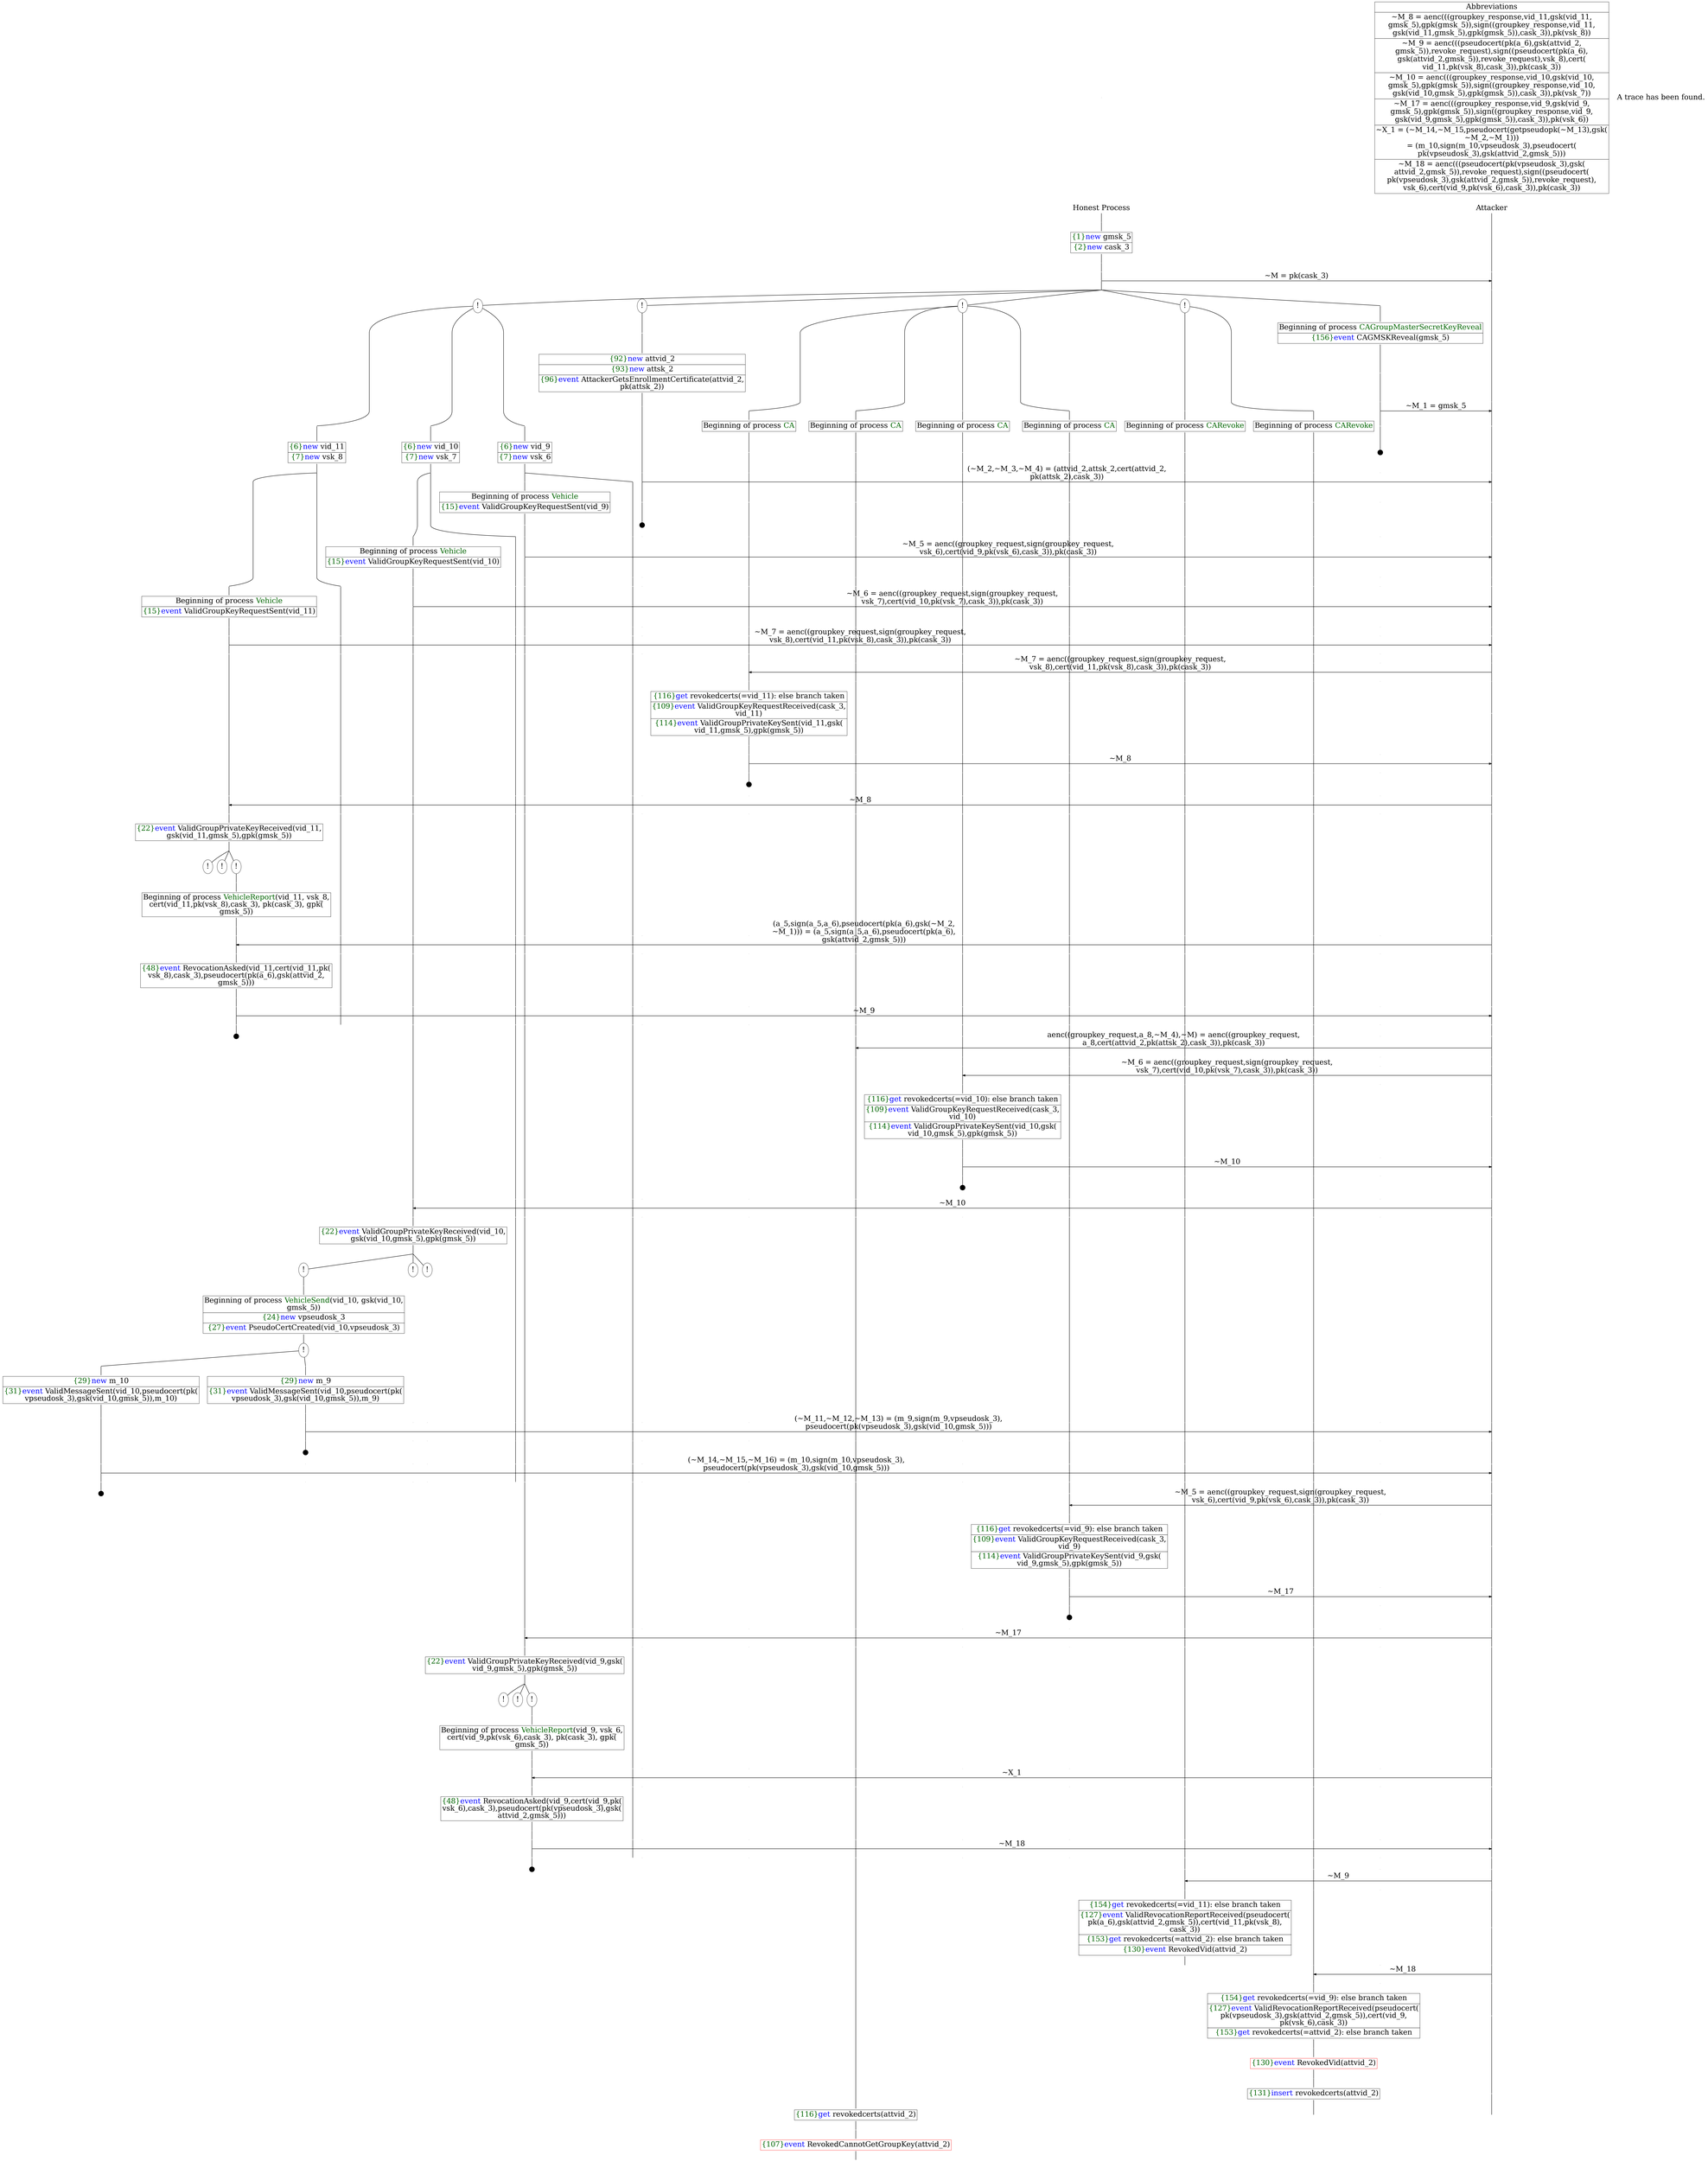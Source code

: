 digraph {
graph [ordering = out]
edge [arrowhead = none, penwidth = 1.6, fontsize = 30]
node [shape = point, width = 0, height = 0, fontsize = 30]
Trace<br/>
[label = <A trace has been found.<br/>
>, shape = plaintext]
P0__0 [label = "Honest Process", shape = plaintext]
P__0 [label = "Attacker", shape = plaintext]
Trace -> P0__0 [label = "", style = invisible, weight = 100]{rank = same; P0__0 P__0}
P0__0 -> P0__1 [label = <>, weight = 100]
P0__1 -> P0__2 [label = <>, weight = 100]
P0__2 [shape = plaintext, label = <<TABLE BORDER="0" CELLBORDER="1" CELLSPACING="0" CELLPADDING="4"> <TR><TD><FONT COLOR="darkgreen">{1}</FONT><FONT COLOR="blue">new </FONT>gmsk_5</TD></TR><TR><TD><FONT COLOR="darkgreen">{2}</FONT><FONT COLOR="blue">new </FONT>cask_3</TD></TR></TABLE>>]
P0__2 -> P0__3 [label = <>, weight = 100]
P0__3 -> P0__4 [label = <>, weight = 100]
P__0 -> P__1 [label = <>, weight = 100]
{rank = same; P__1 P0__4}
P0__4 -> P0__5 [label = <>, weight = 100]
P__1 -> P__2 [label = <>, weight = 100]
{rank = same; P__2 P0__5}
P0__5 -> P__2 [label = <~M = pk(cask_3)>, arrowhead = normal]
P0__5 -> P0__6 [label = <>, weight = 100]
P__2 -> P__3 [label = <>, weight = 100]
{rank = same; P__3 P0__6}
/*RPar */
P0__6 -> P0_4__6 [label = <>]
P0__6 -> P0_3__6 [label = <>]
P0__6 -> P0_2__6 [label = <>]
P0__6 -> P0_1__6 [label = <>]
P0__6 -> P0_0__6 [label = <>]
P0__6 [label = "", fixedsize = false, width = 0, height = 0, shape = none]
{rank = same; P0_0__6 P0_1__6 P0_2__6 P0_3__6 P0_4__6}
P0_0__6 -> P0_0__7 [label = <>, weight = 100]
P0_0__7 [shape = plaintext, label = <<TABLE BORDER="0" CELLBORDER="1" CELLSPACING="0" CELLPADDING="4"> <TR><TD>Beginning of process <FONT COLOR="darkgreen">CAGroupMasterSecretKeyReveal</FONT><br/>
</TD></TR><TR><TD><FONT COLOR="darkgreen">{156}</FONT><FONT COLOR="blue">event</FONT> CAGMSKReveal(gmsk_5)</TD></TR></TABLE>>]
P0_0__7 -> P0_0__8 [label = <>, weight = 100]
P0_0__8 -> P0_0__9 [label = <>, weight = 100]
P__3 -> P__4 [label = <>, weight = 100]
{rank = same; P__4 P0_0__9}
P0_0__9 -> P0_0__10 [label = <>, weight = 100]
P__4 -> P__5 [label = <>, weight = 100]
{rank = same; P__5 P0_0__10}
P0_0__10 -> P__5 [label = <~M_1 = gmsk_5>, arrowhead = normal]
P0_0__10 -> P0_0__11 [label = <>, weight = 100]
P__5 -> P__6 [label = <>, weight = 100]
{rank = same; P__6 P0_0__11}
P0_0__12 [label = "", width = 0.3, height = 0.3]
P0_0__11 -> P0_0__12 [label = <>, weight = 100]
P0_1__6 [label = "!", shape = ellipse]
{rank = same; P0_1_1__6 P0_1_0__6}
P0_1_1__6 [label = "", fixedsize = false, width = 0, height = 0, shape = none]
P0_1__6 -> P0_1_1__6 [label = <>]
P0_1_0__6 [label = "", fixedsize = false, width = 0, height = 0, shape = none]
P0_1__6 -> P0_1_0__6 [label = <>]
P0_1_0__6 -> P0_1_0__7 [label = <>, weight = 100]
P0_1_0__7 [shape = plaintext, label = <<TABLE BORDER="0" CELLBORDER="1" CELLSPACING="0" CELLPADDING="4"> <TR><TD>Beginning of process <FONT COLOR="darkgreen">CARevoke</FONT></TD></TR></TABLE>>]
P0_1_0__7 -> P0_1_0__8 [label = <>, weight = 100]
P0_1_1__6 -> P0_1_1__7 [label = <>, weight = 100]
P0_1_1__7 [shape = plaintext, label = <<TABLE BORDER="0" CELLBORDER="1" CELLSPACING="0" CELLPADDING="4"> <TR><TD>Beginning of process <FONT COLOR="darkgreen">CARevoke</FONT></TD></TR></TABLE>>]
P0_1_1__7 -> P0_1_1__8 [label = <>, weight = 100]
P0_2__6 [label = "!", shape = ellipse]
{rank = same; P0_2_3__6 P0_2_2__6 P0_2_1__6 P0_2_0__6}
P0_2_3__6 [label = "", fixedsize = false, width = 0, height = 0, shape = none]
P0_2__6 -> P0_2_3__6 [label = <>]
P0_2_2__6 [label = "", fixedsize = false, width = 0, height = 0, shape = none]
P0_2__6 -> P0_2_2__6 [label = <>]
P0_2_1__6 [label = "", fixedsize = false, width = 0, height = 0, shape = none]
P0_2__6 -> P0_2_1__6 [label = <>]
P0_2_0__6 [label = "", fixedsize = false, width = 0, height = 0, shape = none]
P0_2__6 -> P0_2_0__6 [label = <>]
P0_2_0__6 -> P0_2_0__7 [label = <>, weight = 100]
P0_2_0__7 [shape = plaintext, label = <<TABLE BORDER="0" CELLBORDER="1" CELLSPACING="0" CELLPADDING="4"> <TR><TD>Beginning of process <FONT COLOR="darkgreen">CA</FONT></TD></TR></TABLE>>]
P0_2_0__7 -> P0_2_0__8 [label = <>, weight = 100]
P0_2_1__6 -> P0_2_1__7 [label = <>, weight = 100]
P0_2_1__7 [shape = plaintext, label = <<TABLE BORDER="0" CELLBORDER="1" CELLSPACING="0" CELLPADDING="4"> <TR><TD>Beginning of process <FONT COLOR="darkgreen">CA</FONT></TD></TR></TABLE>>]
P0_2_1__7 -> P0_2_1__8 [label = <>, weight = 100]
P0_2_2__6 -> P0_2_2__7 [label = <>, weight = 100]
P0_2_2__7 [shape = plaintext, label = <<TABLE BORDER="0" CELLBORDER="1" CELLSPACING="0" CELLPADDING="4"> <TR><TD>Beginning of process <FONT COLOR="darkgreen">CA</FONT></TD></TR></TABLE>>]
P0_2_2__7 -> P0_2_2__8 [label = <>, weight = 100]
P0_2_3__6 -> P0_2_3__7 [label = <>, weight = 100]
P0_2_3__7 [shape = plaintext, label = <<TABLE BORDER="0" CELLBORDER="1" CELLSPACING="0" CELLPADDING="4"> <TR><TD>Beginning of process <FONT COLOR="darkgreen">CA</FONT></TD></TR></TABLE>>]
P0_2_3__7 -> P0_2_3__8 [label = <>, weight = 100]
P0_3__6 [label = "!", shape = ellipse]
P0_3_0__6 [label = "", fixedsize = false, width = 0, height = 0, shape = none]
P0_3__6 -> P0_3_0__6 [label = <>, weight = 100]
P0_3_0__6 -> P0_3_0__7 [label = <>, weight = 100]
P0_3_0__7 [shape = plaintext, label = <<TABLE BORDER="0" CELLBORDER="1" CELLSPACING="0" CELLPADDING="4"> <TR><TD><FONT COLOR="darkgreen">{92}</FONT><FONT COLOR="blue">new </FONT>attvid_2</TD></TR><TR><TD><FONT COLOR="darkgreen">{93}</FONT><FONT COLOR="blue">new </FONT>attsk_2</TD></TR><TR><TD><FONT COLOR="darkgreen">{96}</FONT><FONT COLOR="blue">event</FONT> AttackerGetsEnrollmentCertificate(attvid_2,<br/>
pk(attsk_2))</TD></TR></TABLE>>]
P0_3_0__7 -> P0_3_0__8 [label = <>, weight = 100]
P0_3_0__8 -> P0_3_0__9 [label = <>, weight = 100]
P0_2_3__8 -> P0_2_3__9 [label = <>, weight = 100]
P0_2_2__8 -> P0_2_2__9 [label = <>, weight = 100]
P0_2_1__8 -> P0_2_1__9 [label = <>, weight = 100]
P0_2_0__8 -> P0_2_0__9 [label = <>, weight = 100]
P0_1_1__8 -> P0_1_1__9 [label = <>, weight = 100]
P0_1_0__8 -> P0_1_0__9 [label = <>, weight = 100]
P0_0__13 [label = "", style = invisible]
P0_0__12 -> P0_0__13 [label = <>, weight = 100, style = invisible]
P__6 -> P__7 [label = <>, weight = 100]
{rank = same; P__7 P0_0__13 P0_1_0__9 P0_1_1__9 P0_2_0__9 P0_2_1__9 P0_2_2__9 P0_2_3__9 P0_3_0__9}
P0_3_0__9 -> P0_3_0__10 [label = <>, weight = 100]
P__7 -> P__8 [label = <>, weight = 100]
{rank = same; P__8 P0_3_0__10}
P0_3_0__10 -> P__8 [label = <(~M_2,~M_3,~M_4) = (attvid_2,attsk_2,cert(attvid_2,<br/>
pk(attsk_2),cask_3))>, arrowhead = normal]
P0_3_0__10 -> P0_3_0__11 [label = <>, weight = 100]
P0_2_3__9 -> P0_2_3__10 [label = <>, weight = 100]
P0_2_2__9 -> P0_2_2__10 [label = <>, weight = 100]
P0_2_1__9 -> P0_2_1__10 [label = <>, weight = 100]
P0_2_0__9 -> P0_2_0__10 [label = <>, weight = 100]
P0_1_1__9 -> P0_1_1__10 [label = <>, weight = 100]
P0_1_0__9 -> P0_1_0__10 [label = <>, weight = 100]
P0_0__14 [label = "", style = invisible]
P0_0__13 -> P0_0__14 [label = <>, weight = 100, style = invisible]
P__8 -> P__9 [label = <>, weight = 100]
{rank = same; P__9 P0_0__14 P0_1_0__10 P0_1_1__10 P0_2_0__10 P0_2_1__10 P0_2_2__10 P0_2_3__10 P0_3_0__11}
P0_3_0__12 [label = "", width = 0.3, height = 0.3]
P0_3_0__11 -> P0_3_0__12 [label = <>, weight = 100]
P0_4__6 [label = "!", shape = ellipse]
{rank = same; P0_4_2__6 P0_4_1__6 P0_4_0__6}
P0_4_2__6 [label = "", fixedsize = false, width = 0, height = 0, shape = none]
P0_4__6 -> P0_4_2__6 [label = <>]
P0_4_1__6 [label = "", fixedsize = false, width = 0, height = 0, shape = none]
P0_4__6 -> P0_4_1__6 [label = <>]
P0_4_0__6 [label = "", fixedsize = false, width = 0, height = 0, shape = none]
P0_4__6 -> P0_4_0__6 [label = <>]
P0_4_0__6 -> P0_4_0__7 [label = <>, weight = 100]
P0_4_0__7 [shape = plaintext, label = <<TABLE BORDER="0" CELLBORDER="1" CELLSPACING="0" CELLPADDING="4"> <TR><TD><FONT COLOR="darkgreen">{6}</FONT><FONT COLOR="blue">new </FONT>vid_9</TD></TR><TR><TD><FONT COLOR="darkgreen">{7}</FONT><FONT COLOR="blue">new </FONT>vsk_6</TD></TR></TABLE>>]
P0_4_0__7 -> P0_4_0__8 [label = <>, weight = 100]
/*RPar */
P0_4_0__8 -> P0_4_0_1__8 [label = <>]
P0_4_0__8 -> P0_4_0_0__8 [label = <>]
P0_4_0__8 [label = "", fixedsize = false, width = 0, height = 0, shape = none]
{rank = same; P0_4_0_0__8 P0_4_0_1__8}
P0_4_0_1__8 -> P0_4_0_1__9 [label = <>, weight = 100]
P0_4_0_1__9 [shape = plaintext, label = <<TABLE BORDER="0" CELLBORDER="1" CELLSPACING="0" CELLPADDING="4"> <TR><TD>Beginning of process <FONT COLOR="darkgreen">Vehicle</FONT></TD></TR><TR><TD><FONT COLOR="darkgreen">{15}</FONT><FONT COLOR="blue">event</FONT> ValidGroupKeyRequestSent(vid_9)</TD></TR></TABLE>>]
P0_4_0_1__9 -> P0_4_0_1__10 [label = <>, weight = 100]
P0_4_0_1__10 -> P0_4_0_1__11 [label = <>, weight = 100]
P0_4_0_0__8 -> P0_4_0_0__9 [label = <>, weight = 100]
P0_3_0__13 [label = "", style = invisible]
P0_3_0__12 -> P0_3_0__13 [label = <>, weight = 100, style = invisible]
P0_2_3__10 -> P0_2_3__11 [label = <>, weight = 100]
P0_2_2__10 -> P0_2_2__11 [label = <>, weight = 100]
P0_2_1__10 -> P0_2_1__11 [label = <>, weight = 100]
P0_2_0__10 -> P0_2_0__11 [label = <>, weight = 100]
P0_1_1__10 -> P0_1_1__11 [label = <>, weight = 100]
P0_1_0__10 -> P0_1_0__11 [label = <>, weight = 100]
P0_0__15 [label = "", style = invisible]
P0_0__14 -> P0_0__15 [label = <>, weight = 100, style = invisible]
P__9 -> P__10 [label = <>, weight = 100]
{rank = same; P__10 P0_0__15 P0_1_0__11 P0_1_1__11 P0_2_0__11 P0_2_1__11 P0_2_2__11 P0_2_3__11 P0_3_0__13 P0_4_0_0__9 P0_4_0_1__11}
P0_4_0_1__11 -> P0_4_0_1__12 [label = <>, weight = 100]
P__10 -> P__11 [label = <>, weight = 100]
{rank = same; P__11 P0_4_0_1__12}
P0_4_0_1__12 -> P__11 [label = <~M_5 = aenc((groupkey_request,sign(groupkey_request,<br/>
vsk_6),cert(vid_9,pk(vsk_6),cask_3)),pk(cask_3))>, arrowhead = normal]
P0_4_0_1__12 -> P0_4_0_1__13 [label = <>, weight = 100]
P0_4_0_0__9 -> P0_4_0_0__10 [label = <>, weight = 100]
P0_3_0__14 [label = "", style = invisible]
P0_3_0__13 -> P0_3_0__14 [label = <>, weight = 100, style = invisible]
P0_2_3__11 -> P0_2_3__12 [label = <>, weight = 100]
P0_2_2__11 -> P0_2_2__12 [label = <>, weight = 100]
P0_2_1__11 -> P0_2_1__12 [label = <>, weight = 100]
P0_2_0__11 -> P0_2_0__12 [label = <>, weight = 100]
P0_1_1__11 -> P0_1_1__12 [label = <>, weight = 100]
P0_1_0__11 -> P0_1_0__12 [label = <>, weight = 100]
P0_0__16 [label = "", style = invisible]
P0_0__15 -> P0_0__16 [label = <>, weight = 100, style = invisible]
P__11 -> P__12 [label = <>, weight = 100]
{rank = same; P__12 P0_0__16 P0_1_0__12 P0_1_1__12 P0_2_0__12 P0_2_1__12 P0_2_2__12 P0_2_3__12 P0_3_0__14 P0_4_0_0__10 P0_4_0_1__13}
P0_4_1__6 -> P0_4_1__7 [label = <>, weight = 100]
P0_4_1__7 [shape = plaintext, label = <<TABLE BORDER="0" CELLBORDER="1" CELLSPACING="0" CELLPADDING="4"> <TR><TD><FONT COLOR="darkgreen">{6}</FONT><FONT COLOR="blue">new </FONT>vid_10</TD></TR><TR><TD><FONT COLOR="darkgreen">{7}</FONT><FONT COLOR="blue">new </FONT>vsk_7</TD></TR></TABLE>>]
P0_4_1__7 -> P0_4_1__8 [label = <>, weight = 100]
/*RPar */
P0_4_1__8 -> P0_4_1_1__8 [label = <>]
P0_4_1__8 -> P0_4_1_0__8 [label = <>]
P0_4_1__8 [label = "", fixedsize = false, width = 0, height = 0, shape = none]
{rank = same; P0_4_1_0__8 P0_4_1_1__8}
P0_4_1_1__8 -> P0_4_1_1__9 [label = <>, weight = 100]
P0_4_1_1__9 [shape = plaintext, label = <<TABLE BORDER="0" CELLBORDER="1" CELLSPACING="0" CELLPADDING="4"> <TR><TD>Beginning of process <FONT COLOR="darkgreen">Vehicle</FONT></TD></TR><TR><TD><FONT COLOR="darkgreen">{15}</FONT><FONT COLOR="blue">event</FONT> ValidGroupKeyRequestSent(vid_10)</TD></TR></TABLE>>]
P0_4_1_1__9 -> P0_4_1_1__10 [label = <>, weight = 100]
P0_4_1_1__10 -> P0_4_1_1__11 [label = <>, weight = 100]
P0_4_1_0__8 -> P0_4_1_0__9 [label = <>, weight = 100]
P0_4_0_1__13 -> P0_4_0_1__14 [label = <>, weight = 100]
P0_4_0_0__10 -> P0_4_0_0__11 [label = <>, weight = 100]
P0_3_0__15 [label = "", style = invisible]
P0_3_0__14 -> P0_3_0__15 [label = <>, weight = 100, style = invisible]
P0_2_3__12 -> P0_2_3__13 [label = <>, weight = 100]
P0_2_2__12 -> P0_2_2__13 [label = <>, weight = 100]
P0_2_1__12 -> P0_2_1__13 [label = <>, weight = 100]
P0_2_0__12 -> P0_2_0__13 [label = <>, weight = 100]
P0_1_1__12 -> P0_1_1__13 [label = <>, weight = 100]
P0_1_0__12 -> P0_1_0__13 [label = <>, weight = 100]
P0_0__17 [label = "", style = invisible]
P0_0__16 -> P0_0__17 [label = <>, weight = 100, style = invisible]
P__12 -> P__13 [label = <>, weight = 100]
{rank = same; P__13 P0_0__17 P0_1_0__13 P0_1_1__13 P0_2_0__13 P0_2_1__13 P0_2_2__13 P0_2_3__13 P0_3_0__15 P0_4_0_0__11 P0_4_0_1__14 P0_4_1_0__9 P0_4_1_1__11}
P0_4_1_1__11 -> P0_4_1_1__12 [label = <>, weight = 100]
P__13 -> P__14 [label = <>, weight = 100]
{rank = same; P__14 P0_4_1_1__12}
P0_4_1_1__12 -> P__14 [label = <~M_6 = aenc((groupkey_request,sign(groupkey_request,<br/>
vsk_7),cert(vid_10,pk(vsk_7),cask_3)),pk(cask_3))>, arrowhead = normal]
P0_4_1_1__12 -> P0_4_1_1__13 [label = <>, weight = 100]
P0_4_1_0__9 -> P0_4_1_0__10 [label = <>, weight = 100]
P0_4_0_1__14 -> P0_4_0_1__15 [label = <>, weight = 100]
P0_4_0_0__11 -> P0_4_0_0__12 [label = <>, weight = 100]
P0_3_0__16 [label = "", style = invisible]
P0_3_0__15 -> P0_3_0__16 [label = <>, weight = 100, style = invisible]
P0_2_3__13 -> P0_2_3__14 [label = <>, weight = 100]
P0_2_2__13 -> P0_2_2__14 [label = <>, weight = 100]
P0_2_1__13 -> P0_2_1__14 [label = <>, weight = 100]
P0_2_0__13 -> P0_2_0__14 [label = <>, weight = 100]
P0_1_1__13 -> P0_1_1__14 [label = <>, weight = 100]
P0_1_0__13 -> P0_1_0__14 [label = <>, weight = 100]
P0_0__18 [label = "", style = invisible]
P0_0__17 -> P0_0__18 [label = <>, weight = 100, style = invisible]
P__14 -> P__15 [label = <>, weight = 100]
{rank = same; P__15 P0_0__18 P0_1_0__14 P0_1_1__14 P0_2_0__14 P0_2_1__14 P0_2_2__14 P0_2_3__14 P0_3_0__16 P0_4_0_0__12 P0_4_0_1__15 P0_4_1_0__10 P0_4_1_1__13}
P0_4_2__6 -> P0_4_2__7 [label = <>, weight = 100]
P0_4_2__7 [shape = plaintext, label = <<TABLE BORDER="0" CELLBORDER="1" CELLSPACING="0" CELLPADDING="4"> <TR><TD><FONT COLOR="darkgreen">{6}</FONT><FONT COLOR="blue">new </FONT>vid_11</TD></TR><TR><TD><FONT COLOR="darkgreen">{7}</FONT><FONT COLOR="blue">new </FONT>vsk_8</TD></TR></TABLE>>]
P0_4_2__7 -> P0_4_2__8 [label = <>, weight = 100]
/*RPar */
P0_4_2__8 -> P0_4_2_1__8 [label = <>]
P0_4_2__8 -> P0_4_2_0__8 [label = <>]
P0_4_2__8 [label = "", fixedsize = false, width = 0, height = 0, shape = none]
{rank = same; P0_4_2_0__8 P0_4_2_1__8}
P0_4_2_1__8 -> P0_4_2_1__9 [label = <>, weight = 100]
P0_4_2_1__9 [shape = plaintext, label = <<TABLE BORDER="0" CELLBORDER="1" CELLSPACING="0" CELLPADDING="4"> <TR><TD>Beginning of process <FONT COLOR="darkgreen">Vehicle</FONT></TD></TR><TR><TD><FONT COLOR="darkgreen">{15}</FONT><FONT COLOR="blue">event</FONT> ValidGroupKeyRequestSent(vid_11)</TD></TR></TABLE>>]
P0_4_2_1__9 -> P0_4_2_1__10 [label = <>, weight = 100]
P0_4_2_1__10 -> P0_4_2_1__11 [label = <>, weight = 100]
P0_4_2_0__8 -> P0_4_2_0__9 [label = <>, weight = 100]
P0_4_1_1__13 -> P0_4_1_1__14 [label = <>, weight = 100]
P0_4_1_0__10 -> P0_4_1_0__11 [label = <>, weight = 100]
P0_4_0_1__15 -> P0_4_0_1__16 [label = <>, weight = 100]
P0_4_0_0__12 -> P0_4_0_0__13 [label = <>, weight = 100]
P0_3_0__17 [label = "", style = invisible]
P0_3_0__16 -> P0_3_0__17 [label = <>, weight = 100, style = invisible]
P0_2_3__14 -> P0_2_3__15 [label = <>, weight = 100]
P0_2_2__14 -> P0_2_2__15 [label = <>, weight = 100]
P0_2_1__14 -> P0_2_1__15 [label = <>, weight = 100]
P0_2_0__14 -> P0_2_0__15 [label = <>, weight = 100]
P0_1_1__14 -> P0_1_1__15 [label = <>, weight = 100]
P0_1_0__14 -> P0_1_0__15 [label = <>, weight = 100]
P0_0__19 [label = "", style = invisible]
P0_0__18 -> P0_0__19 [label = <>, weight = 100, style = invisible]
P__15 -> P__16 [label = <>, weight = 100]
{rank = same; P__16 P0_0__19 P0_1_0__15 P0_1_1__15 P0_2_0__15 P0_2_1__15 P0_2_2__15 P0_2_3__15 P0_3_0__17 P0_4_0_0__13 P0_4_0_1__16 P0_4_1_0__11 P0_4_1_1__14 P0_4_2_0__9 P0_4_2_1__11}
P0_4_2_1__11 -> P0_4_2_1__12 [label = <>, weight = 100]
P__16 -> P__17 [label = <>, weight = 100]
{rank = same; P__17 P0_4_2_1__12}
P0_4_2_1__12 -> P__17 [label = <~M_7 = aenc((groupkey_request,sign(groupkey_request,<br/>
vsk_8),cert(vid_11,pk(vsk_8),cask_3)),pk(cask_3))>, arrowhead = normal]
P0_4_2_1__12 -> P0_4_2_1__13 [label = <>, weight = 100]
P0_4_2_0__9 -> P0_4_2_0__10 [label = <>, weight = 100]
P0_4_1_1__14 -> P0_4_1_1__15 [label = <>, weight = 100]
P0_4_1_0__11 -> P0_4_1_0__12 [label = <>, weight = 100]
P0_4_0_1__16 -> P0_4_0_1__17 [label = <>, weight = 100]
P0_4_0_0__13 -> P0_4_0_0__14 [label = <>, weight = 100]
P0_3_0__18 [label = "", style = invisible]
P0_3_0__17 -> P0_3_0__18 [label = <>, weight = 100, style = invisible]
P0_2_3__15 -> P0_2_3__16 [label = <>, weight = 100]
P0_2_2__15 -> P0_2_2__16 [label = <>, weight = 100]
P0_2_1__15 -> P0_2_1__16 [label = <>, weight = 100]
P0_2_0__15 -> P0_2_0__16 [label = <>, weight = 100]
P0_1_1__15 -> P0_1_1__16 [label = <>, weight = 100]
P0_1_0__15 -> P0_1_0__16 [label = <>, weight = 100]
P0_0__20 [label = "", style = invisible]
P0_0__19 -> P0_0__20 [label = <>, weight = 100, style = invisible]
P__17 -> P__18 [label = <>, weight = 100]
{rank = same; P__18 P0_0__20 P0_1_0__16 P0_1_1__16 P0_2_0__16 P0_2_1__16 P0_2_2__16 P0_2_3__16 P0_3_0__18 P0_4_0_0__14 P0_4_0_1__17 P0_4_1_0__12 P0_4_1_1__15 P0_4_2_0__10 P0_4_2_1__13}
P0_2_3__16 -> P0_2_3__17 [label = <>, weight = 100]
P0_2_2__16 -> P0_2_2__17 [label = <>, weight = 100]
P0_2_1__16 -> P0_2_1__17 [label = <>, weight = 100]
P0_2_0__16 -> P0_2_0__17 [label = <>, weight = 100]
P0_1_1__16 -> P0_1_1__17 [label = <>, weight = 100]
P0_1_0__16 -> P0_1_0__17 [label = <>, weight = 100]
P0_0__21 [label = "", style = invisible]
P0_0__20 -> P0_0__21 [label = <>, weight = 100, style = invisible]
P__18 -> P__19 [label = <>, weight = 100]
{rank = same; P__19 P0_0__21 P0_1_0__17 P0_1_1__17 P0_2_0__17 P0_2_1__17 P0_2_2__17 P0_2_3__17}
P0_2_3__17 -> P0_2_3__18 [label = <>, weight = 100]
P__19 -> P__20 [label = <>, weight = 100]
{rank = same; P__20 P0_2_3__18}
P0_2_3__18 -> P__20 [label = <~M_7 = aenc((groupkey_request,sign(groupkey_request,<br/>
vsk_8),cert(vid_11,pk(vsk_8),cask_3)),pk(cask_3))>, dir = back, arrowhead = normal]
P0_2_3__18 -> P0_2_3__19 [label = <>, weight = 100]
P0_2_2__17 -> P0_2_2__18 [label = <>, weight = 100]
P0_2_1__17 -> P0_2_1__18 [label = <>, weight = 100]
P0_2_0__17 -> P0_2_0__18 [label = <>, weight = 100]
P0_1_1__17 -> P0_1_1__18 [label = <>, weight = 100]
P0_1_0__17 -> P0_1_0__18 [label = <>, weight = 100]
P0_0__22 [label = "", style = invisible]
P0_0__21 -> P0_0__22 [label = <>, weight = 100, style = invisible]
P__20 -> P__21 [label = <>, weight = 100]
{rank = same; P__21 P0_0__22 P0_1_0__18 P0_1_1__18 P0_2_0__18 P0_2_1__18 P0_2_2__18 P0_2_3__19}
P0_2_3__19 -> P0_2_3__20 [label = <>, weight = 100]
P0_2_3__20 [shape = plaintext, label = <<TABLE BORDER="0" CELLBORDER="1" CELLSPACING="0" CELLPADDING="4"> <TR><TD><FONT COLOR="darkgreen">{116}</FONT><FONT COLOR="blue">get</FONT> revokedcerts(=vid_11): else branch taken<br/>
</TD></TR><TR><TD><FONT COLOR="darkgreen">{109}</FONT><FONT COLOR="blue">event</FONT> ValidGroupKeyRequestReceived(cask_3,<br/>
vid_11)</TD></TR><TR><TD><FONT COLOR="darkgreen">{114}</FONT><FONT COLOR="blue">event</FONT> ValidGroupPrivateKeySent(vid_11,gsk(<br/>
vid_11,gmsk_5),gpk(gmsk_5))</TD></TR></TABLE>>]
P0_2_3__20 -> P0_2_3__21 [label = <>, weight = 100]
P__21 -> P__22 [label = <>, weight = 100]
{rank = same; P__22 P0_2_3__20}
P0_2_3__21 -> P0_2_3__22 [label = <>, weight = 100]
P0_2_2__18 -> P0_2_2__19 [label = <>, weight = 100]
P0_2_1__18 -> P0_2_1__19 [label = <>, weight = 100]
P0_2_0__18 -> P0_2_0__19 [label = <>, weight = 100]
P0_1_1__18 -> P0_1_1__19 [label = <>, weight = 100]
P0_1_0__18 -> P0_1_0__19 [label = <>, weight = 100]
P0_0__23 [label = "", style = invisible]
P0_0__22 -> P0_0__23 [label = <>, weight = 100, style = invisible]
P__22 -> P__23 [label = <>, weight = 100]
{rank = same; P__23 P0_0__23 P0_1_0__19 P0_1_1__19 P0_2_0__19 P0_2_1__19 P0_2_2__19 P0_2_3__22}
P0_2_3__22 -> P0_2_3__23 [label = <>, weight = 100]
P__23 -> P__24 [label = <>, weight = 100]
{rank = same; P__24 P0_2_3__23}
P0_2_3__23 -> P__24 [label = <~M_8>, arrowhead = normal]
P0_2_3__23 -> P0_2_3__24 [label = <>, weight = 100]
P0_2_2__19 -> P0_2_2__20 [label = <>, weight = 100]
P0_2_1__19 -> P0_2_1__20 [label = <>, weight = 100]
P0_2_0__19 -> P0_2_0__20 [label = <>, weight = 100]
P0_1_1__19 -> P0_1_1__20 [label = <>, weight = 100]
P0_1_0__19 -> P0_1_0__20 [label = <>, weight = 100]
P0_0__24 [label = "", style = invisible]
P0_0__23 -> P0_0__24 [label = <>, weight = 100, style = invisible]
P__24 -> P__25 [label = <>, weight = 100]
{rank = same; P__25 P0_0__24 P0_1_0__20 P0_1_1__20 P0_2_0__20 P0_2_1__20 P0_2_2__20 P0_2_3__24}
P0_2_3__25 [label = "", width = 0.3, height = 0.3]
P0_2_3__24 -> P0_2_3__25 [label = <>, weight = 100]
P0_4_2_1__13 -> P0_4_2_1__14 [label = <>, weight = 100]
P0_4_2_0__10 -> P0_4_2_0__11 [label = <>, weight = 100]
P0_4_1_1__15 -> P0_4_1_1__16 [label = <>, weight = 100]
P0_4_1_0__12 -> P0_4_1_0__13 [label = <>, weight = 100]
P0_4_0_1__17 -> P0_4_0_1__18 [label = <>, weight = 100]
P0_4_0_0__14 -> P0_4_0_0__15 [label = <>, weight = 100]
P0_3_0__19 [label = "", style = invisible]
P0_3_0__18 -> P0_3_0__19 [label = <>, weight = 100, style = invisible]
P0_2_3__26 [label = "", style = invisible]
P0_2_3__25 -> P0_2_3__26 [label = <>, weight = 100, style = invisible]
P0_2_2__20 -> P0_2_2__21 [label = <>, weight = 100]
P0_2_1__20 -> P0_2_1__21 [label = <>, weight = 100]
P0_2_0__20 -> P0_2_0__21 [label = <>, weight = 100]
P0_1_1__20 -> P0_1_1__21 [label = <>, weight = 100]
P0_1_0__20 -> P0_1_0__21 [label = <>, weight = 100]
P0_0__25 [label = "", style = invisible]
P0_0__24 -> P0_0__25 [label = <>, weight = 100, style = invisible]
P__25 -> P__26 [label = <>, weight = 100]
{rank = same; P__26 P0_0__25 P0_1_0__21 P0_1_1__21 P0_2_0__21 P0_2_1__21 P0_2_2__21 P0_2_3__26 P0_3_0__19 P0_4_0_0__15 P0_4_0_1__18 P0_4_1_0__13 P0_4_1_1__16 P0_4_2_0__11 P0_4_2_1__14}
P0_4_2_1__14 -> P0_4_2_1__15 [label = <>, weight = 100]
P__26 -> P__27 [label = <>, weight = 100]
{rank = same; P__27 P0_4_2_1__15}
P0_4_2_1__15 -> P__27 [label = <~M_8>, dir = back, arrowhead = normal]
P0_4_2_1__15 -> P0_4_2_1__16 [label = <>, weight = 100]
P0_4_2_0__11 -> P0_4_2_0__12 [label = <>, weight = 100]
P0_4_1_1__16 -> P0_4_1_1__17 [label = <>, weight = 100]
P0_4_1_0__13 -> P0_4_1_0__14 [label = <>, weight = 100]
P0_4_0_1__18 -> P0_4_0_1__19 [label = <>, weight = 100]
P0_4_0_0__15 -> P0_4_0_0__16 [label = <>, weight = 100]
P0_3_0__20 [label = "", style = invisible]
P0_3_0__19 -> P0_3_0__20 [label = <>, weight = 100, style = invisible]
P0_2_3__27 [label = "", style = invisible]
P0_2_3__26 -> P0_2_3__27 [label = <>, weight = 100, style = invisible]
P0_2_2__21 -> P0_2_2__22 [label = <>, weight = 100]
P0_2_1__21 -> P0_2_1__22 [label = <>, weight = 100]
P0_2_0__21 -> P0_2_0__22 [label = <>, weight = 100]
P0_1_1__21 -> P0_1_1__22 [label = <>, weight = 100]
P0_1_0__21 -> P0_1_0__22 [label = <>, weight = 100]
P0_0__26 [label = "", style = invisible]
P0_0__25 -> P0_0__26 [label = <>, weight = 100, style = invisible]
P__27 -> P__28 [label = <>, weight = 100]
{rank = same; P__28 P0_0__26 P0_1_0__22 P0_1_1__22 P0_2_0__22 P0_2_1__22 P0_2_2__22 P0_2_3__27 P0_3_0__20 P0_4_0_0__16 P0_4_0_1__19 P0_4_1_0__14 P0_4_1_1__17 P0_4_2_0__12 P0_4_2_1__16}
P0_4_2_1__16 -> P0_4_2_1__17 [label = <>, weight = 100]
P0_4_2_1__17 [shape = plaintext, label = <<TABLE BORDER="0" CELLBORDER="1" CELLSPACING="0" CELLPADDING="4"> <TR><TD><FONT COLOR="darkgreen">{22}</FONT><FONT COLOR="blue">event</FONT> ValidGroupPrivateKeyReceived(vid_11,<br/>
gsk(vid_11,gmsk_5),gpk(gmsk_5))</TD></TR></TABLE>>]
P0_4_2_1__17 -> P0_4_2_1__18 [label = <>, weight = 100]
/*RPar */
P0_4_2_1__18 -> P0_4_2_1_2__18 [label = <>]
P0_4_2_1__18 -> P0_4_2_1_1__18 [label = <>]
P0_4_2_1__18 -> P0_4_2_1_0__18 [label = <>]
P0_4_2_1__18 [label = "", fixedsize = false, width = 0, height = 0, shape = none]
{rank = same; P0_4_2_1_0__18 P0_4_2_1_1__18 P0_4_2_1_2__18}
P0_4_2_1_0__18 [label = "!", shape = ellipse]
P0_4_2_1_0_0__18 [label = "", fixedsize = false, width = 0, height = 0, shape = none]
P0_4_2_1_0__18 -> P0_4_2_1_0_0__18 [label = <>, weight = 100]
P0_4_2_1_0_0__18 -> P0_4_2_1_0_0__19 [label = <>, weight = 100]
P0_4_2_1_0_0__19 [shape = plaintext, label = <<TABLE BORDER="0" CELLBORDER="1" CELLSPACING="0" CELLPADDING="4"> <TR><TD>Beginning of process <FONT COLOR="darkgreen">VehicleReport</FONT>(vid_11, vsk_8,<br/>
cert(vid_11,pk(vsk_8),cask_3), pk(cask_3), gpk(<br/>
gmsk_5))</TD></TR></TABLE>>]
P0_4_2_1_0_0__19 -> P0_4_2_1_0_0__20 [label = <>, weight = 100]
P0_4_2_1_1__18 [label = "!", shape = ellipse]
P0_4_2_1_2__18 [label = "!", shape = ellipse]
P0_4_2_1_0_0__20 -> P0_4_2_1_0_0__21 [label = <>, weight = 100]
P0_4_2_0__12 -> P0_4_2_0__13 [label = <>, weight = 100]
P0_4_1_1__17 -> P0_4_1_1__18 [label = <>, weight = 100]
P0_4_1_0__14 -> P0_4_1_0__15 [label = <>, weight = 100]
P0_4_0_1__19 -> P0_4_0_1__20 [label = <>, weight = 100]
P0_4_0_0__16 -> P0_4_0_0__17 [label = <>, weight = 100]
P0_3_0__21 [label = "", style = invisible]
P0_3_0__20 -> P0_3_0__21 [label = <>, weight = 100, style = invisible]
P0_2_3__28 [label = "", style = invisible]
P0_2_3__27 -> P0_2_3__28 [label = <>, weight = 100, style = invisible]
P0_2_2__22 -> P0_2_2__23 [label = <>, weight = 100]
P0_2_1__22 -> P0_2_1__23 [label = <>, weight = 100]
P0_2_0__22 -> P0_2_0__23 [label = <>, weight = 100]
P0_1_1__22 -> P0_1_1__23 [label = <>, weight = 100]
P0_1_0__22 -> P0_1_0__23 [label = <>, weight = 100]
P0_0__27 [label = "", style = invisible]
P0_0__26 -> P0_0__27 [label = <>, weight = 100, style = invisible]
P__28 -> P__29 [label = <>, weight = 100]
{rank = same; P__29 P0_0__27 P0_1_0__23 P0_1_1__23 P0_2_0__23 P0_2_1__23 P0_2_2__23 P0_2_3__28 P0_3_0__21 P0_4_0_0__17 P0_4_0_1__20 P0_4_1_0__15 P0_4_1_1__18 P0_4_2_0__13 P0_4_2_1_0_0__21}
P0_4_2_1_0_0__21 -> P0_4_2_1_0_0__22 [label = <>, weight = 100]
P__29 -> P__30 [label = <>, weight = 100]
{rank = same; P__30 P0_4_2_1_0_0__22}
P0_4_2_1_0_0__22 -> P__30 [label = <(a_5,sign(a_5,a_6),pseudocert(pk(a_6),gsk(~M_2,<br/>
~M_1))) = (a_5,sign(a_5,a_6),pseudocert(pk(a_6),<br/>
gsk(attvid_2,gmsk_5)))>, dir = back, arrowhead = normal]
P0_4_2_1_0_0__22 -> P0_4_2_1_0_0__23 [label = <>, weight = 100]
P0_4_2_0__13 -> P0_4_2_0__14 [label = <>, weight = 100]
P0_4_1_1__18 -> P0_4_1_1__19 [label = <>, weight = 100]
P0_4_1_0__15 -> P0_4_1_0__16 [label = <>, weight = 100]
P0_4_0_1__20 -> P0_4_0_1__21 [label = <>, weight = 100]
P0_4_0_0__17 -> P0_4_0_0__18 [label = <>, weight = 100]
P0_3_0__22 [label = "", style = invisible]
P0_3_0__21 -> P0_3_0__22 [label = <>, weight = 100, style = invisible]
P0_2_3__29 [label = "", style = invisible]
P0_2_3__28 -> P0_2_3__29 [label = <>, weight = 100, style = invisible]
P0_2_2__23 -> P0_2_2__24 [label = <>, weight = 100]
P0_2_1__23 -> P0_2_1__24 [label = <>, weight = 100]
P0_2_0__23 -> P0_2_0__24 [label = <>, weight = 100]
P0_1_1__23 -> P0_1_1__24 [label = <>, weight = 100]
P0_1_0__23 -> P0_1_0__24 [label = <>, weight = 100]
P0_0__28 [label = "", style = invisible]
P0_0__27 -> P0_0__28 [label = <>, weight = 100, style = invisible]
P__30 -> P__31 [label = <>, weight = 100]
{rank = same; P__31 P0_0__28 P0_1_0__24 P0_1_1__24 P0_2_0__24 P0_2_1__24 P0_2_2__24 P0_2_3__29 P0_3_0__22 P0_4_0_0__18 P0_4_0_1__21 P0_4_1_0__16 P0_4_1_1__19 P0_4_2_0__14 P0_4_2_1_0_0__23}
P0_4_2_1_0_0__23 -> P0_4_2_1_0_0__24 [label = <>, weight = 100]
P0_4_2_1_0_0__24 [shape = plaintext, label = <<TABLE BORDER="0" CELLBORDER="1" CELLSPACING="0" CELLPADDING="4"> <TR><TD><FONT COLOR="darkgreen">{48}</FONT><FONT COLOR="blue">event</FONT> RevocationAsked(vid_11,cert(vid_11,pk(<br/>
vsk_8),cask_3),pseudocert(pk(a_6),gsk(attvid_2,<br/>
gmsk_5)))</TD></TR></TABLE>>]
P0_4_2_1_0_0__24 -> P0_4_2_1_0_0__25 [label = <>, weight = 100]
P0_4_2_1_0_0__25 -> P0_4_2_1_0_0__26 [label = <>, weight = 100]
P0_4_2_0__14 -> P0_4_2_0__15 [label = <>, weight = 100]
P0_4_1_1__19 -> P0_4_1_1__20 [label = <>, weight = 100]
P0_4_1_0__16 -> P0_4_1_0__17 [label = <>, weight = 100]
P0_4_0_1__21 -> P0_4_0_1__22 [label = <>, weight = 100]
P0_4_0_0__18 -> P0_4_0_0__19 [label = <>, weight = 100]
P0_3_0__23 [label = "", style = invisible]
P0_3_0__22 -> P0_3_0__23 [label = <>, weight = 100, style = invisible]
P0_2_3__30 [label = "", style = invisible]
P0_2_3__29 -> P0_2_3__30 [label = <>, weight = 100, style = invisible]
P0_2_2__24 -> P0_2_2__25 [label = <>, weight = 100]
P0_2_1__24 -> P0_2_1__25 [label = <>, weight = 100]
P0_2_0__24 -> P0_2_0__25 [label = <>, weight = 100]
P0_1_1__24 -> P0_1_1__25 [label = <>, weight = 100]
P0_1_0__24 -> P0_1_0__25 [label = <>, weight = 100]
P0_0__29 [label = "", style = invisible]
P0_0__28 -> P0_0__29 [label = <>, weight = 100, style = invisible]
P__31 -> P__32 [label = <>, weight = 100]
{rank = same; P__32 P0_0__29 P0_1_0__25 P0_1_1__25 P0_2_0__25 P0_2_1__25 P0_2_2__25 P0_2_3__30 P0_3_0__23 P0_4_0_0__19 P0_4_0_1__22 P0_4_1_0__17 P0_4_1_1__20 P0_4_2_0__15 P0_4_2_1_0_0__26}
P0_4_2_1_0_0__26 -> P0_4_2_1_0_0__27 [label = <>, weight = 100]
P__32 -> P__33 [label = <>, weight = 100]
{rank = same; P__33 P0_4_2_1_0_0__27}
P0_4_2_1_0_0__27 -> P__33 [label = <~M_9>, arrowhead = normal]
P0_4_2_1_0_0__27 -> P0_4_2_1_0_0__28 [label = <>, weight = 100]
P0_4_2_0__15 -> P0_4_2_0__16 [label = <>, weight = 100]
P0_4_1_1__20 -> P0_4_1_1__21 [label = <>, weight = 100]
P0_4_1_0__17 -> P0_4_1_0__18 [label = <>, weight = 100]
P0_4_0_1__22 -> P0_4_0_1__23 [label = <>, weight = 100]
P0_4_0_0__19 -> P0_4_0_0__20 [label = <>, weight = 100]
P0_3_0__24 [label = "", style = invisible]
P0_3_0__23 -> P0_3_0__24 [label = <>, weight = 100, style = invisible]
P0_2_3__31 [label = "", style = invisible]
P0_2_3__30 -> P0_2_3__31 [label = <>, weight = 100, style = invisible]
P0_2_2__25 -> P0_2_2__26 [label = <>, weight = 100]
P0_2_1__25 -> P0_2_1__26 [label = <>, weight = 100]
P0_2_0__25 -> P0_2_0__26 [label = <>, weight = 100]
P0_1_1__25 -> P0_1_1__26 [label = <>, weight = 100]
P0_1_0__25 -> P0_1_0__26 [label = <>, weight = 100]
P0_0__30 [label = "", style = invisible]
P0_0__29 -> P0_0__30 [label = <>, weight = 100, style = invisible]
P__33 -> P__34 [label = <>, weight = 100]
{rank = same; P__34 P0_0__30 P0_1_0__26 P0_1_1__26 P0_2_0__26 P0_2_1__26 P0_2_2__26 P0_2_3__31 P0_3_0__24 P0_4_0_0__20 P0_4_0_1__23 P0_4_1_0__18 P0_4_1_1__21 P0_4_2_0__16 P0_4_2_1_0_0__28}
P0_4_2_1_0_0__29 [label = "", width = 0.3, height = 0.3]
P0_4_2_1_0_0__28 -> P0_4_2_1_0_0__29 [label = <>, weight = 100]
P0_2_2__26 -> P0_2_2__27 [label = <>, weight = 100]
P0_2_1__26 -> P0_2_1__27 [label = <>, weight = 100]
P0_2_0__26 -> P0_2_0__27 [label = <>, weight = 100]
P0_1_1__26 -> P0_1_1__27 [label = <>, weight = 100]
P0_1_0__26 -> P0_1_0__27 [label = <>, weight = 100]
P0_0__31 [label = "", style = invisible]
P0_0__30 -> P0_0__31 [label = <>, weight = 100, style = invisible]
P__34 -> P__35 [label = <>, weight = 100]
{rank = same; P__35 P0_0__31 P0_1_0__27 P0_1_1__27 P0_2_0__27 P0_2_1__27 P0_2_2__27}
P0_2_2__27 -> P0_2_2__28 [label = <>, weight = 100]
P__35 -> P__36 [label = <>, weight = 100]
{rank = same; P__36 P0_2_2__28}
P0_2_2__28 -> P__36 [label = <aenc((groupkey_request,a_8,~M_4),~M) = aenc((groupkey_request,<br/>
a_8,cert(attvid_2,pk(attsk_2),cask_3)),pk(cask_3))>, dir = back, arrowhead = normal]
P0_2_2__28 -> P0_2_2__29 [label = <>, weight = 100]
P0_2_1__27 -> P0_2_1__28 [label = <>, weight = 100]
P0_2_0__27 -> P0_2_0__28 [label = <>, weight = 100]
P0_1_1__27 -> P0_1_1__28 [label = <>, weight = 100]
P0_1_0__27 -> P0_1_0__28 [label = <>, weight = 100]
P0_0__32 [label = "", style = invisible]
P0_0__31 -> P0_0__32 [label = <>, weight = 100, style = invisible]
P__36 -> P__37 [label = <>, weight = 100]
{rank = same; P__37 P0_0__32 P0_1_0__28 P0_1_1__28 P0_2_0__28 P0_2_1__28 P0_2_2__29}
P0_2_1__28 -> P0_2_1__29 [label = <>, weight = 100]
P0_2_0__28 -> P0_2_0__29 [label = <>, weight = 100]
P0_1_1__28 -> P0_1_1__29 [label = <>, weight = 100]
P0_1_0__28 -> P0_1_0__29 [label = <>, weight = 100]
P0_0__33 [label = "", style = invisible]
P0_0__32 -> P0_0__33 [label = <>, weight = 100, style = invisible]
P__37 -> P__38 [label = <>, weight = 100]
{rank = same; P__38 P0_0__33 P0_1_0__29 P0_1_1__29 P0_2_0__29 P0_2_1__29}
P0_2_1__29 -> P0_2_1__30 [label = <>, weight = 100]
P__38 -> P__39 [label = <>, weight = 100]
{rank = same; P__39 P0_2_1__30}
P0_2_1__30 -> P__39 [label = <~M_6 = aenc((groupkey_request,sign(groupkey_request,<br/>
vsk_7),cert(vid_10,pk(vsk_7),cask_3)),pk(cask_3))>, dir = back, arrowhead = normal]
P0_2_1__30 -> P0_2_1__31 [label = <>, weight = 100]
P0_2_0__29 -> P0_2_0__30 [label = <>, weight = 100]
P0_1_1__29 -> P0_1_1__30 [label = <>, weight = 100]
P0_1_0__29 -> P0_1_0__30 [label = <>, weight = 100]
P0_0__34 [label = "", style = invisible]
P0_0__33 -> P0_0__34 [label = <>, weight = 100, style = invisible]
P__39 -> P__40 [label = <>, weight = 100]
{rank = same; P__40 P0_0__34 P0_1_0__30 P0_1_1__30 P0_2_0__30 P0_2_1__31}
P0_2_1__31 -> P0_2_1__32 [label = <>, weight = 100]
P0_2_1__32 [shape = plaintext, label = <<TABLE BORDER="0" CELLBORDER="1" CELLSPACING="0" CELLPADDING="4"> <TR><TD><FONT COLOR="darkgreen">{116}</FONT><FONT COLOR="blue">get</FONT> revokedcerts(=vid_10): else branch taken<br/>
</TD></TR><TR><TD><FONT COLOR="darkgreen">{109}</FONT><FONT COLOR="blue">event</FONT> ValidGroupKeyRequestReceived(cask_3,<br/>
vid_10)</TD></TR><TR><TD><FONT COLOR="darkgreen">{114}</FONT><FONT COLOR="blue">event</FONT> ValidGroupPrivateKeySent(vid_10,gsk(<br/>
vid_10,gmsk_5),gpk(gmsk_5))</TD></TR></TABLE>>]
P0_2_1__32 -> P0_2_1__33 [label = <>, weight = 100]
P__40 -> P__41 [label = <>, weight = 100]
{rank = same; P__41 P0_2_1__32}
P0_2_1__33 -> P0_2_1__34 [label = <>, weight = 100]
P0_2_0__30 -> P0_2_0__31 [label = <>, weight = 100]
P0_1_1__30 -> P0_1_1__31 [label = <>, weight = 100]
P0_1_0__30 -> P0_1_0__31 [label = <>, weight = 100]
P0_0__35 [label = "", style = invisible]
P0_0__34 -> P0_0__35 [label = <>, weight = 100, style = invisible]
P__41 -> P__42 [label = <>, weight = 100]
{rank = same; P__42 P0_0__35 P0_1_0__31 P0_1_1__31 P0_2_0__31 P0_2_1__34}
P0_2_1__34 -> P0_2_1__35 [label = <>, weight = 100]
P__42 -> P__43 [label = <>, weight = 100]
{rank = same; P__43 P0_2_1__35}
P0_2_1__35 -> P__43 [label = <~M_10>, arrowhead = normal]
P0_2_1__35 -> P0_2_1__36 [label = <>, weight = 100]
P0_2_0__31 -> P0_2_0__32 [label = <>, weight = 100]
P0_1_1__31 -> P0_1_1__32 [label = <>, weight = 100]
P0_1_0__31 -> P0_1_0__32 [label = <>, weight = 100]
P0_0__36 [label = "", style = invisible]
P0_0__35 -> P0_0__36 [label = <>, weight = 100, style = invisible]
P__43 -> P__44 [label = <>, weight = 100]
{rank = same; P__44 P0_0__36 P0_1_0__32 P0_1_1__32 P0_2_0__32 P0_2_1__36}
P0_2_1__37 [label = "", width = 0.3, height = 0.3]
P0_2_1__36 -> P0_2_1__37 [label = <>, weight = 100]
P0_4_1_1__21 -> P0_4_1_1__22 [label = <>, weight = 100]
P0_4_1_0__18 -> P0_4_1_0__19 [label = <>, weight = 100]
P0_4_0_1__23 -> P0_4_0_1__24 [label = <>, weight = 100]
P0_4_0_0__20 -> P0_4_0_0__21 [label = <>, weight = 100]
P0_3_0__25 [label = "", style = invisible]
P0_3_0__24 -> P0_3_0__25 [label = <>, weight = 100, style = invisible]
P0_2_3__32 [label = "", style = invisible]
P0_2_3__31 -> P0_2_3__32 [label = <>, weight = 100, style = invisible]
P0_2_2__29 -> P0_2_2__30 [label = <>, weight = 100]
P0_2_1__38 [label = "", style = invisible]
P0_2_1__37 -> P0_2_1__38 [label = <>, weight = 100, style = invisible]
P0_2_0__32 -> P0_2_0__33 [label = <>, weight = 100]
P0_1_1__32 -> P0_1_1__33 [label = <>, weight = 100]
P0_1_0__32 -> P0_1_0__33 [label = <>, weight = 100]
P0_0__37 [label = "", style = invisible]
P0_0__36 -> P0_0__37 [label = <>, weight = 100, style = invisible]
P__44 -> P__45 [label = <>, weight = 100]
{rank = same; P__45 P0_0__37 P0_1_0__33 P0_1_1__33 P0_2_0__33 P0_2_1__38 P0_2_2__30 P0_2_3__32 P0_3_0__25 P0_4_0_0__21 P0_4_0_1__24 P0_4_1_0__19 P0_4_1_1__22}
P0_4_1_1__22 -> P0_4_1_1__23 [label = <>, weight = 100]
P__45 -> P__46 [label = <>, weight = 100]
{rank = same; P__46 P0_4_1_1__23}
P0_4_1_1__23 -> P__46 [label = <~M_10>, dir = back, arrowhead = normal]
P0_4_1_1__23 -> P0_4_1_1__24 [label = <>, weight = 100]
P0_4_1_0__19 -> P0_4_1_0__20 [label = <>, weight = 100]
P0_4_0_1__24 -> P0_4_0_1__25 [label = <>, weight = 100]
P0_4_0_0__21 -> P0_4_0_0__22 [label = <>, weight = 100]
P0_3_0__26 [label = "", style = invisible]
P0_3_0__25 -> P0_3_0__26 [label = <>, weight = 100, style = invisible]
P0_2_3__33 [label = "", style = invisible]
P0_2_3__32 -> P0_2_3__33 [label = <>, weight = 100, style = invisible]
P0_2_2__30 -> P0_2_2__31 [label = <>, weight = 100]
P0_2_1__39 [label = "", style = invisible]
P0_2_1__38 -> P0_2_1__39 [label = <>, weight = 100, style = invisible]
P0_2_0__33 -> P0_2_0__34 [label = <>, weight = 100]
P0_1_1__33 -> P0_1_1__34 [label = <>, weight = 100]
P0_1_0__33 -> P0_1_0__34 [label = <>, weight = 100]
P0_0__38 [label = "", style = invisible]
P0_0__37 -> P0_0__38 [label = <>, weight = 100, style = invisible]
P__46 -> P__47 [label = <>, weight = 100]
{rank = same; P__47 P0_0__38 P0_1_0__34 P0_1_1__34 P0_2_0__34 P0_2_1__39 P0_2_2__31 P0_2_3__33 P0_3_0__26 P0_4_0_0__22 P0_4_0_1__25 P0_4_1_0__20 P0_4_1_1__24}
P0_4_1_1__24 -> P0_4_1_1__25 [label = <>, weight = 100]
P0_4_1_1__25 [shape = plaintext, label = <<TABLE BORDER="0" CELLBORDER="1" CELLSPACING="0" CELLPADDING="4"> <TR><TD><FONT COLOR="darkgreen">{22}</FONT><FONT COLOR="blue">event</FONT> ValidGroupPrivateKeyReceived(vid_10,<br/>
gsk(vid_10,gmsk_5),gpk(gmsk_5))</TD></TR></TABLE>>]
P0_4_1_1__25 -> P0_4_1_1__26 [label = <>, weight = 100]
/*RPar */
P0_4_1_1__26 -> P0_4_1_1_2__26 [label = <>]
P0_4_1_1__26 -> P0_4_1_1_1__26 [label = <>]
P0_4_1_1__26 -> P0_4_1_1_0__26 [label = <>]
P0_4_1_1__26 [label = "", fixedsize = false, width = 0, height = 0, shape = none]
{rank = same; P0_4_1_1_0__26 P0_4_1_1_1__26 P0_4_1_1_2__26}
P0_4_1_1_0__26 [label = "!", shape = ellipse]
P0_4_1_1_1__26 [label = "!", shape = ellipse]
P0_4_1_1_2__26 [label = "!", shape = ellipse]
P0_4_1_1_2_0__26 [label = "", fixedsize = false, width = 0, height = 0, shape = none]
P0_4_1_1_2__26 -> P0_4_1_1_2_0__26 [label = <>, weight = 100]
P0_4_1_1_2_0__26 -> P0_4_1_1_2_0__27 [label = <>, weight = 100]
P0_4_1_1_2_0__27 [shape = plaintext, label = <<TABLE BORDER="0" CELLBORDER="1" CELLSPACING="0" CELLPADDING="4"> <TR><TD>Beginning of process <FONT COLOR="darkgreen">VehicleSend</FONT>(vid_10, gsk(vid_10,<br/>
gmsk_5))</TD></TR><TR><TD><FONT COLOR="darkgreen">{24}</FONT><FONT COLOR="blue">new </FONT>vpseudosk_3</TD></TR><TR><TD><FONT COLOR="darkgreen">{27}</FONT><FONT COLOR="blue">event</FONT> PseudoCertCreated(vid_10,vpseudosk_3)<br/>
</TD></TR></TABLE>>]
P0_4_1_1_2_0__27 -> P0_4_1_1_2_0__28 [label = <>, weight = 100]
P0_4_1_1_2_0__28 [label = "!", shape = ellipse]
{rank = same; P0_4_1_1_2_0_1__28 P0_4_1_1_2_0_0__28}
P0_4_1_1_2_0_1__28 [label = "", fixedsize = false, width = 0, height = 0, shape = none]
P0_4_1_1_2_0__28 -> P0_4_1_1_2_0_1__28 [label = <>]
P0_4_1_1_2_0_0__28 [label = "", fixedsize = false, width = 0, height = 0, shape = none]
P0_4_1_1_2_0__28 -> P0_4_1_1_2_0_0__28 [label = <>]
P0_4_1_1_2_0_0__28 -> P0_4_1_1_2_0_0__29 [label = <>, weight = 100]
P0_4_1_1_2_0_0__29 [shape = plaintext, label = <<TABLE BORDER="0" CELLBORDER="1" CELLSPACING="0" CELLPADDING="4"> <TR><TD><FONT COLOR="darkgreen">{29}</FONT><FONT COLOR="blue">new </FONT>m_9</TD></TR><TR><TD><FONT COLOR="darkgreen">{31}</FONT><FONT COLOR="blue">event</FONT> ValidMessageSent(vid_10,pseudocert(pk(<br/>
vpseudosk_3),gsk(vid_10,gmsk_5)),m_9)</TD></TR></TABLE>>]
P0_4_1_1_2_0_0__29 -> P0_4_1_1_2_0_0__30 [label = <>, weight = 100]
P0_4_1_1_2_0_0__30 -> P0_4_1_1_2_0_0__31 [label = <>, weight = 100]
P0_4_1_1_1__27 [label = "", style = invisible]
P0_4_1_1_1__26 -> P0_4_1_1_1__27 [label = <>, weight = 100, style = invisible]
P0_4_1_1_0__27 [label = "", style = invisible]
P0_4_1_1_0__26 -> P0_4_1_1_0__27 [label = <>, weight = 100, style = invisible]
P0_4_1_0__20 -> P0_4_1_0__21 [label = <>, weight = 100]
P0_4_0_1__25 -> P0_4_0_1__26 [label = <>, weight = 100]
P0_4_0_0__22 -> P0_4_0_0__23 [label = <>, weight = 100]
P0_3_0__27 [label = "", style = invisible]
P0_3_0__26 -> P0_3_0__27 [label = <>, weight = 100, style = invisible]
P0_2_3__34 [label = "", style = invisible]
P0_2_3__33 -> P0_2_3__34 [label = <>, weight = 100, style = invisible]
P0_2_2__31 -> P0_2_2__32 [label = <>, weight = 100]
P0_2_1__40 [label = "", style = invisible]
P0_2_1__39 -> P0_2_1__40 [label = <>, weight = 100, style = invisible]
P0_2_0__34 -> P0_2_0__35 [label = <>, weight = 100]
P0_1_1__34 -> P0_1_1__35 [label = <>, weight = 100]
P0_1_0__34 -> P0_1_0__35 [label = <>, weight = 100]
P0_0__39 [label = "", style = invisible]
P0_0__38 -> P0_0__39 [label = <>, weight = 100, style = invisible]
P__47 -> P__48 [label = <>, weight = 100]
{rank = same; P__48 P0_0__39 P0_1_0__35 P0_1_1__35 P0_2_0__35 P0_2_1__40 P0_2_2__32 P0_2_3__34 P0_3_0__27 P0_4_0_0__23 P0_4_0_1__26 P0_4_1_0__21 P0_4_1_1_0__27 P0_4_1_1_1__27 P0_4_1_1_2_0_0__31}
P0_4_1_1_2_0_0__31 -> P0_4_1_1_2_0_0__32 [label = <>, weight = 100]
P__48 -> P__49 [label = <>, weight = 100]
{rank = same; P__49 P0_4_1_1_2_0_0__32}
P0_4_1_1_2_0_0__32 -> P__49 [label = <(~M_11,~M_12,~M_13) = (m_9,sign(m_9,vpseudosk_3),<br/>
pseudocert(pk(vpseudosk_3),gsk(vid_10,gmsk_5)))>, arrowhead = normal]
P0_4_1_1_2_0_0__32 -> P0_4_1_1_2_0_0__33 [label = <>, weight = 100]
P0_4_1_1_1__28 [label = "", style = invisible]
P0_4_1_1_1__27 -> P0_4_1_1_1__28 [label = <>, weight = 100, style = invisible]
P0_4_1_1_0__28 [label = "", style = invisible]
P0_4_1_1_0__27 -> P0_4_1_1_0__28 [label = <>, weight = 100, style = invisible]
P0_4_1_0__21 -> P0_4_1_0__22 [label = <>, weight = 100]
P0_4_0_1__26 -> P0_4_0_1__27 [label = <>, weight = 100]
P0_4_0_0__23 -> P0_4_0_0__24 [label = <>, weight = 100]
P0_3_0__28 [label = "", style = invisible]
P0_3_0__27 -> P0_3_0__28 [label = <>, weight = 100, style = invisible]
P0_2_3__35 [label = "", style = invisible]
P0_2_3__34 -> P0_2_3__35 [label = <>, weight = 100, style = invisible]
P0_2_2__32 -> P0_2_2__33 [label = <>, weight = 100]
P0_2_1__41 [label = "", style = invisible]
P0_2_1__40 -> P0_2_1__41 [label = <>, weight = 100, style = invisible]
P0_2_0__35 -> P0_2_0__36 [label = <>, weight = 100]
P0_1_1__35 -> P0_1_1__36 [label = <>, weight = 100]
P0_1_0__35 -> P0_1_0__36 [label = <>, weight = 100]
P0_0__40 [label = "", style = invisible]
P0_0__39 -> P0_0__40 [label = <>, weight = 100, style = invisible]
P__49 -> P__50 [label = <>, weight = 100]
{rank = same; P__50 P0_0__40 P0_1_0__36 P0_1_1__36 P0_2_0__36 P0_2_1__41 P0_2_2__33 P0_2_3__35 P0_3_0__28 P0_4_0_0__24 P0_4_0_1__27 P0_4_1_0__22 P0_4_1_1_0__28 P0_4_1_1_1__28 P0_4_1_1_2_0_0__33}
P0_4_1_1_2_0_0__34 [label = "", width = 0.3, height = 0.3]
P0_4_1_1_2_0_0__33 -> P0_4_1_1_2_0_0__34 [label = <>, weight = 100]
P0_4_1_1_2_0_1__28 -> P0_4_1_1_2_0_1__29 [label = <>, weight = 100]
P0_4_1_1_2_0_1__29 [shape = plaintext, label = <<TABLE BORDER="0" CELLBORDER="1" CELLSPACING="0" CELLPADDING="4"> <TR><TD><FONT COLOR="darkgreen">{29}</FONT><FONT COLOR="blue">new </FONT>m_10</TD></TR><TR><TD><FONT COLOR="darkgreen">{31}</FONT><FONT COLOR="blue">event</FONT> ValidMessageSent(vid_10,pseudocert(pk(<br/>
vpseudosk_3),gsk(vid_10,gmsk_5)),m_10)</TD></TR></TABLE>>]
P0_4_1_1_2_0_1__29 -> P0_4_1_1_2_0_1__30 [label = <>, weight = 100]
P0_4_1_1_2_0_1__30 -> P0_4_1_1_2_0_1__31 [label = <>, weight = 100]
P0_4_1_1_2_0_0__35 [label = "", style = invisible]
P0_4_1_1_2_0_0__34 -> P0_4_1_1_2_0_0__35 [label = <>, weight = 100, style = invisible]
P0_4_1_1_1__29 [label = "", style = invisible]
P0_4_1_1_1__28 -> P0_4_1_1_1__29 [label = <>, weight = 100, style = invisible]
P0_4_1_1_0__29 [label = "", style = invisible]
P0_4_1_1_0__28 -> P0_4_1_1_0__29 [label = <>, weight = 100, style = invisible]
P0_4_1_0__22 -> P0_4_1_0__23 [label = <>, weight = 100]
P0_4_0_1__27 -> P0_4_0_1__28 [label = <>, weight = 100]
P0_4_0_0__24 -> P0_4_0_0__25 [label = <>, weight = 100]
P0_3_0__29 [label = "", style = invisible]
P0_3_0__28 -> P0_3_0__29 [label = <>, weight = 100, style = invisible]
P0_2_3__36 [label = "", style = invisible]
P0_2_3__35 -> P0_2_3__36 [label = <>, weight = 100, style = invisible]
P0_2_2__33 -> P0_2_2__34 [label = <>, weight = 100]
P0_2_1__42 [label = "", style = invisible]
P0_2_1__41 -> P0_2_1__42 [label = <>, weight = 100, style = invisible]
P0_2_0__36 -> P0_2_0__37 [label = <>, weight = 100]
P0_1_1__36 -> P0_1_1__37 [label = <>, weight = 100]
P0_1_0__36 -> P0_1_0__37 [label = <>, weight = 100]
P0_0__41 [label = "", style = invisible]
P0_0__40 -> P0_0__41 [label = <>, weight = 100, style = invisible]
P__50 -> P__51 [label = <>, weight = 100]
{rank = same; P__51 P0_0__41 P0_1_0__37 P0_1_1__37 P0_2_0__37 P0_2_1__42 P0_2_2__34 P0_2_3__36 P0_3_0__29 P0_4_0_0__25 P0_4_0_1__28 P0_4_1_0__23 P0_4_1_1_0__29 P0_4_1_1_1__29 P0_4_1_1_2_0_0__35 P0_4_1_1_2_0_1__31}
P0_4_1_1_2_0_1__31 -> P0_4_1_1_2_0_1__32 [label = <>, weight = 100]
P__51 -> P__52 [label = <>, weight = 100]
{rank = same; P__52 P0_4_1_1_2_0_1__32}
P0_4_1_1_2_0_1__32 -> P__52 [label = <(~M_14,~M_15,~M_16) = (m_10,sign(m_10,vpseudosk_3),<br/>
pseudocert(pk(vpseudosk_3),gsk(vid_10,gmsk_5)))>, arrowhead = normal]
P0_4_1_1_2_0_1__32 -> P0_4_1_1_2_0_1__33 [label = <>, weight = 100]
P0_4_1_1_2_0_0__36 [label = "", style = invisible]
P0_4_1_1_2_0_0__35 -> P0_4_1_1_2_0_0__36 [label = <>, weight = 100, style = invisible]
P0_4_1_1_1__30 [label = "", style = invisible]
P0_4_1_1_1__29 -> P0_4_1_1_1__30 [label = <>, weight = 100, style = invisible]
P0_4_1_1_0__30 [label = "", style = invisible]
P0_4_1_1_0__29 -> P0_4_1_1_0__30 [label = <>, weight = 100, style = invisible]
P0_4_1_0__23 -> P0_4_1_0__24 [label = <>, weight = 100]
P0_4_0_1__28 -> P0_4_0_1__29 [label = <>, weight = 100]
P0_4_0_0__25 -> P0_4_0_0__26 [label = <>, weight = 100]
P0_3_0__30 [label = "", style = invisible]
P0_3_0__29 -> P0_3_0__30 [label = <>, weight = 100, style = invisible]
P0_2_3__37 [label = "", style = invisible]
P0_2_3__36 -> P0_2_3__37 [label = <>, weight = 100, style = invisible]
P0_2_2__34 -> P0_2_2__35 [label = <>, weight = 100]
P0_2_1__43 [label = "", style = invisible]
P0_2_1__42 -> P0_2_1__43 [label = <>, weight = 100, style = invisible]
P0_2_0__37 -> P0_2_0__38 [label = <>, weight = 100]
P0_1_1__37 -> P0_1_1__38 [label = <>, weight = 100]
P0_1_0__37 -> P0_1_0__38 [label = <>, weight = 100]
P0_0__42 [label = "", style = invisible]
P0_0__41 -> P0_0__42 [label = <>, weight = 100, style = invisible]
P__52 -> P__53 [label = <>, weight = 100]
{rank = same; P__53 P0_0__42 P0_1_0__38 P0_1_1__38 P0_2_0__38 P0_2_1__43 P0_2_2__35 P0_2_3__37 P0_3_0__30 P0_4_0_0__26 P0_4_0_1__29 P0_4_1_0__24 P0_4_1_1_0__30 P0_4_1_1_1__30 P0_4_1_1_2_0_0__36 P0_4_1_1_2_0_1__33}
P0_4_1_1_2_0_1__34 [label = "", width = 0.3, height = 0.3]
P0_4_1_1_2_0_1__33 -> P0_4_1_1_2_0_1__34 [label = <>, weight = 100]
P0_2_0__38 -> P0_2_0__39 [label = <>, weight = 100]
P0_1_1__38 -> P0_1_1__39 [label = <>, weight = 100]
P0_1_0__38 -> P0_1_0__39 [label = <>, weight = 100]
P0_0__43 [label = "", style = invisible]
P0_0__42 -> P0_0__43 [label = <>, weight = 100, style = invisible]
P__53 -> P__54 [label = <>, weight = 100]
{rank = same; P__54 P0_0__43 P0_1_0__39 P0_1_1__39 P0_2_0__39}
P0_2_0__39 -> P0_2_0__40 [label = <>, weight = 100]
P__54 -> P__55 [label = <>, weight = 100]
{rank = same; P__55 P0_2_0__40}
P0_2_0__40 -> P__55 [label = <~M_5 = aenc((groupkey_request,sign(groupkey_request,<br/>
vsk_6),cert(vid_9,pk(vsk_6),cask_3)),pk(cask_3))>, dir = back, arrowhead = normal]
P0_2_0__40 -> P0_2_0__41 [label = <>, weight = 100]
P0_1_1__39 -> P0_1_1__40 [label = <>, weight = 100]
P0_1_0__39 -> P0_1_0__40 [label = <>, weight = 100]
P0_0__44 [label = "", style = invisible]
P0_0__43 -> P0_0__44 [label = <>, weight = 100, style = invisible]
P__55 -> P__56 [label = <>, weight = 100]
{rank = same; P__56 P0_0__44 P0_1_0__40 P0_1_1__40 P0_2_0__41}
P0_2_0__41 -> P0_2_0__42 [label = <>, weight = 100]
P0_2_0__42 [shape = plaintext, label = <<TABLE BORDER="0" CELLBORDER="1" CELLSPACING="0" CELLPADDING="4"> <TR><TD><FONT COLOR="darkgreen">{116}</FONT><FONT COLOR="blue">get</FONT> revokedcerts(=vid_9): else branch taken<br/>
</TD></TR><TR><TD><FONT COLOR="darkgreen">{109}</FONT><FONT COLOR="blue">event</FONT> ValidGroupKeyRequestReceived(cask_3,<br/>
vid_9)</TD></TR><TR><TD><FONT COLOR="darkgreen">{114}</FONT><FONT COLOR="blue">event</FONT> ValidGroupPrivateKeySent(vid_9,gsk(<br/>
vid_9,gmsk_5),gpk(gmsk_5))</TD></TR></TABLE>>]
P0_2_0__42 -> P0_2_0__43 [label = <>, weight = 100]
P__56 -> P__57 [label = <>, weight = 100]
{rank = same; P__57 P0_2_0__42}
P0_2_0__43 -> P0_2_0__44 [label = <>, weight = 100]
P0_1_1__40 -> P0_1_1__41 [label = <>, weight = 100]
P0_1_0__40 -> P0_1_0__41 [label = <>, weight = 100]
P0_0__45 [label = "", style = invisible]
P0_0__44 -> P0_0__45 [label = <>, weight = 100, style = invisible]
P__57 -> P__58 [label = <>, weight = 100]
{rank = same; P__58 P0_0__45 P0_1_0__41 P0_1_1__41 P0_2_0__44}
P0_2_0__44 -> P0_2_0__45 [label = <>, weight = 100]
P__58 -> P__59 [label = <>, weight = 100]
{rank = same; P__59 P0_2_0__45}
P0_2_0__45 -> P__59 [label = <~M_17>, arrowhead = normal]
P0_2_0__45 -> P0_2_0__46 [label = <>, weight = 100]
P0_1_1__41 -> P0_1_1__42 [label = <>, weight = 100]
P0_1_0__41 -> P0_1_0__42 [label = <>, weight = 100]
P0_0__46 [label = "", style = invisible]
P0_0__45 -> P0_0__46 [label = <>, weight = 100, style = invisible]
P__59 -> P__60 [label = <>, weight = 100]
{rank = same; P__60 P0_0__46 P0_1_0__42 P0_1_1__42 P0_2_0__46}
P0_2_0__47 [label = "", width = 0.3, height = 0.3]
P0_2_0__46 -> P0_2_0__47 [label = <>, weight = 100]
P0_4_0_1__29 -> P0_4_0_1__30 [label = <>, weight = 100]
P0_4_0_0__26 -> P0_4_0_0__27 [label = <>, weight = 100]
P0_3_0__31 [label = "", style = invisible]
P0_3_0__30 -> P0_3_0__31 [label = <>, weight = 100, style = invisible]
P0_2_3__38 [label = "", style = invisible]
P0_2_3__37 -> P0_2_3__38 [label = <>, weight = 100, style = invisible]
P0_2_2__35 -> P0_2_2__36 [label = <>, weight = 100]
P0_2_1__44 [label = "", style = invisible]
P0_2_1__43 -> P0_2_1__44 [label = <>, weight = 100, style = invisible]
P0_2_0__48 [label = "", style = invisible]
P0_2_0__47 -> P0_2_0__48 [label = <>, weight = 100, style = invisible]
P0_1_1__42 -> P0_1_1__43 [label = <>, weight = 100]
P0_1_0__42 -> P0_1_0__43 [label = <>, weight = 100]
P0_0__47 [label = "", style = invisible]
P0_0__46 -> P0_0__47 [label = <>, weight = 100, style = invisible]
P__60 -> P__61 [label = <>, weight = 100]
{rank = same; P__61 P0_0__47 P0_1_0__43 P0_1_1__43 P0_2_0__48 P0_2_1__44 P0_2_2__36 P0_2_3__38 P0_3_0__31 P0_4_0_0__27 P0_4_0_1__30}
P0_4_0_1__30 -> P0_4_0_1__31 [label = <>, weight = 100]
P__61 -> P__62 [label = <>, weight = 100]
{rank = same; P__62 P0_4_0_1__31}
P0_4_0_1__31 -> P__62 [label = <~M_17>, dir = back, arrowhead = normal]
P0_4_0_1__31 -> P0_4_0_1__32 [label = <>, weight = 100]
P0_4_0_0__27 -> P0_4_0_0__28 [label = <>, weight = 100]
P0_3_0__32 [label = "", style = invisible]
P0_3_0__31 -> P0_3_0__32 [label = <>, weight = 100, style = invisible]
P0_2_3__39 [label = "", style = invisible]
P0_2_3__38 -> P0_2_3__39 [label = <>, weight = 100, style = invisible]
P0_2_2__36 -> P0_2_2__37 [label = <>, weight = 100]
P0_2_1__45 [label = "", style = invisible]
P0_2_1__44 -> P0_2_1__45 [label = <>, weight = 100, style = invisible]
P0_2_0__49 [label = "", style = invisible]
P0_2_0__48 -> P0_2_0__49 [label = <>, weight = 100, style = invisible]
P0_1_1__43 -> P0_1_1__44 [label = <>, weight = 100]
P0_1_0__43 -> P0_1_0__44 [label = <>, weight = 100]
P0_0__48 [label = "", style = invisible]
P0_0__47 -> P0_0__48 [label = <>, weight = 100, style = invisible]
P__62 -> P__63 [label = <>, weight = 100]
{rank = same; P__63 P0_0__48 P0_1_0__44 P0_1_1__44 P0_2_0__49 P0_2_1__45 P0_2_2__37 P0_2_3__39 P0_3_0__32 P0_4_0_0__28 P0_4_0_1__32}
P0_4_0_1__32 -> P0_4_0_1__33 [label = <>, weight = 100]
P0_4_0_1__33 [shape = plaintext, label = <<TABLE BORDER="0" CELLBORDER="1" CELLSPACING="0" CELLPADDING="4"> <TR><TD><FONT COLOR="darkgreen">{22}</FONT><FONT COLOR="blue">event</FONT> ValidGroupPrivateKeyReceived(vid_9,gsk(<br/>
vid_9,gmsk_5),gpk(gmsk_5))</TD></TR></TABLE>>]
P0_4_0_1__33 -> P0_4_0_1__34 [label = <>, weight = 100]
/*RPar */
P0_4_0_1__34 -> P0_4_0_1_2__34 [label = <>]
P0_4_0_1__34 -> P0_4_0_1_1__34 [label = <>]
P0_4_0_1__34 -> P0_4_0_1_0__34 [label = <>]
P0_4_0_1__34 [label = "", fixedsize = false, width = 0, height = 0, shape = none]
{rank = same; P0_4_0_1_0__34 P0_4_0_1_1__34 P0_4_0_1_2__34}
P0_4_0_1_0__34 [label = "!", shape = ellipse]
P0_4_0_1_0_0__34 [label = "", fixedsize = false, width = 0, height = 0, shape = none]
P0_4_0_1_0__34 -> P0_4_0_1_0_0__34 [label = <>, weight = 100]
P0_4_0_1_0_0__34 -> P0_4_0_1_0_0__35 [label = <>, weight = 100]
P0_4_0_1_0_0__35 [shape = plaintext, label = <<TABLE BORDER="0" CELLBORDER="1" CELLSPACING="0" CELLPADDING="4"> <TR><TD>Beginning of process <FONT COLOR="darkgreen">VehicleReport</FONT>(vid_9, vsk_6,<br/>
cert(vid_9,pk(vsk_6),cask_3), pk(cask_3), gpk(<br/>
gmsk_5))</TD></TR></TABLE>>]
P0_4_0_1_0_0__35 -> P0_4_0_1_0_0__36 [label = <>, weight = 100]
P0_4_0_1_1__34 [label = "!", shape = ellipse]
P0_4_0_1_2__34 [label = "!", shape = ellipse]
P0_4_0_1_0_0__36 -> P0_4_0_1_0_0__37 [label = <>, weight = 100]
P0_4_0_0__28 -> P0_4_0_0__29 [label = <>, weight = 100]
P0_3_0__33 [label = "", style = invisible]
P0_3_0__32 -> P0_3_0__33 [label = <>, weight = 100, style = invisible]
P0_2_3__40 [label = "", style = invisible]
P0_2_3__39 -> P0_2_3__40 [label = <>, weight = 100, style = invisible]
P0_2_2__37 -> P0_2_2__38 [label = <>, weight = 100]
P0_2_1__46 [label = "", style = invisible]
P0_2_1__45 -> P0_2_1__46 [label = <>, weight = 100, style = invisible]
P0_2_0__50 [label = "", style = invisible]
P0_2_0__49 -> P0_2_0__50 [label = <>, weight = 100, style = invisible]
P0_1_1__44 -> P0_1_1__45 [label = <>, weight = 100]
P0_1_0__44 -> P0_1_0__45 [label = <>, weight = 100]
P0_0__49 [label = "", style = invisible]
P0_0__48 -> P0_0__49 [label = <>, weight = 100, style = invisible]
P__63 -> P__64 [label = <>, weight = 100]
{rank = same; P__64 P0_0__49 P0_1_0__45 P0_1_1__45 P0_2_0__50 P0_2_1__46 P0_2_2__38 P0_2_3__40 P0_3_0__33 P0_4_0_0__29 P0_4_0_1_0_0__37}
P0_4_0_1_0_0__37 -> P0_4_0_1_0_0__38 [label = <>, weight = 100]
P__64 -> P__65 [label = <>, weight = 100]
{rank = same; P__65 P0_4_0_1_0_0__38}
P0_4_0_1_0_0__38 -> P__65 [label = <~X_1>, dir = back, arrowhead = normal]
P0_4_0_1_0_0__38 -> P0_4_0_1_0_0__39 [label = <>, weight = 100]
P0_4_0_0__29 -> P0_4_0_0__30 [label = <>, weight = 100]
P0_3_0__34 [label = "", style = invisible]
P0_3_0__33 -> P0_3_0__34 [label = <>, weight = 100, style = invisible]
P0_2_3__41 [label = "", style = invisible]
P0_2_3__40 -> P0_2_3__41 [label = <>, weight = 100, style = invisible]
P0_2_2__38 -> P0_2_2__39 [label = <>, weight = 100]
P0_2_1__47 [label = "", style = invisible]
P0_2_1__46 -> P0_2_1__47 [label = <>, weight = 100, style = invisible]
P0_2_0__51 [label = "", style = invisible]
P0_2_0__50 -> P0_2_0__51 [label = <>, weight = 100, style = invisible]
P0_1_1__45 -> P0_1_1__46 [label = <>, weight = 100]
P0_1_0__45 -> P0_1_0__46 [label = <>, weight = 100]
P0_0__50 [label = "", style = invisible]
P0_0__49 -> P0_0__50 [label = <>, weight = 100, style = invisible]
P__65 -> P__66 [label = <>, weight = 100]
{rank = same; P__66 P0_0__50 P0_1_0__46 P0_1_1__46 P0_2_0__51 P0_2_1__47 P0_2_2__39 P0_2_3__41 P0_3_0__34 P0_4_0_0__30 P0_4_0_1_0_0__39}
P0_4_0_1_0_0__39 -> P0_4_0_1_0_0__40 [label = <>, weight = 100]
P0_4_0_1_0_0__40 [shape = plaintext, label = <<TABLE BORDER="0" CELLBORDER="1" CELLSPACING="0" CELLPADDING="4"> <TR><TD><FONT COLOR="darkgreen">{48}</FONT><FONT COLOR="blue">event</FONT> RevocationAsked(vid_9,cert(vid_9,pk(<br/>
vsk_6),cask_3),pseudocert(pk(vpseudosk_3),gsk(<br/>
attvid_2,gmsk_5)))</TD></TR></TABLE>>]
P0_4_0_1_0_0__40 -> P0_4_0_1_0_0__41 [label = <>, weight = 100]
P0_4_0_1_0_0__41 -> P0_4_0_1_0_0__42 [label = <>, weight = 100]
P0_4_0_0__30 -> P0_4_0_0__31 [label = <>, weight = 100]
P0_3_0__35 [label = "", style = invisible]
P0_3_0__34 -> P0_3_0__35 [label = <>, weight = 100, style = invisible]
P0_2_3__42 [label = "", style = invisible]
P0_2_3__41 -> P0_2_3__42 [label = <>, weight = 100, style = invisible]
P0_2_2__39 -> P0_2_2__40 [label = <>, weight = 100]
P0_2_1__48 [label = "", style = invisible]
P0_2_1__47 -> P0_2_1__48 [label = <>, weight = 100, style = invisible]
P0_2_0__52 [label = "", style = invisible]
P0_2_0__51 -> P0_2_0__52 [label = <>, weight = 100, style = invisible]
P0_1_1__46 -> P0_1_1__47 [label = <>, weight = 100]
P0_1_0__46 -> P0_1_0__47 [label = <>, weight = 100]
P0_0__51 [label = "", style = invisible]
P0_0__50 -> P0_0__51 [label = <>, weight = 100, style = invisible]
P__66 -> P__67 [label = <>, weight = 100]
{rank = same; P__67 P0_0__51 P0_1_0__47 P0_1_1__47 P0_2_0__52 P0_2_1__48 P0_2_2__40 P0_2_3__42 P0_3_0__35 P0_4_0_0__31 P0_4_0_1_0_0__42}
P0_4_0_1_0_0__42 -> P0_4_0_1_0_0__43 [label = <>, weight = 100]
P__67 -> P__68 [label = <>, weight = 100]
{rank = same; P__68 P0_4_0_1_0_0__43}
P0_4_0_1_0_0__43 -> P__68 [label = <~M_18>, arrowhead = normal]
P0_4_0_1_0_0__43 -> P0_4_0_1_0_0__44 [label = <>, weight = 100]
P0_4_0_0__31 -> P0_4_0_0__32 [label = <>, weight = 100]
P0_3_0__36 [label = "", style = invisible]
P0_3_0__35 -> P0_3_0__36 [label = <>, weight = 100, style = invisible]
P0_2_3__43 [label = "", style = invisible]
P0_2_3__42 -> P0_2_3__43 [label = <>, weight = 100, style = invisible]
P0_2_2__40 -> P0_2_2__41 [label = <>, weight = 100]
P0_2_1__49 [label = "", style = invisible]
P0_2_1__48 -> P0_2_1__49 [label = <>, weight = 100, style = invisible]
P0_2_0__53 [label = "", style = invisible]
P0_2_0__52 -> P0_2_0__53 [label = <>, weight = 100, style = invisible]
P0_1_1__47 -> P0_1_1__48 [label = <>, weight = 100]
P0_1_0__47 -> P0_1_0__48 [label = <>, weight = 100]
P0_0__52 [label = "", style = invisible]
P0_0__51 -> P0_0__52 [label = <>, weight = 100, style = invisible]
P__68 -> P__69 [label = <>, weight = 100]
{rank = same; P__69 P0_0__52 P0_1_0__48 P0_1_1__48 P0_2_0__53 P0_2_1__49 P0_2_2__41 P0_2_3__43 P0_3_0__36 P0_4_0_0__32 P0_4_0_1_0_0__44}
P0_4_0_1_0_0__45 [label = "", width = 0.3, height = 0.3]
P0_4_0_1_0_0__44 -> P0_4_0_1_0_0__45 [label = <>, weight = 100]
P0_1_1__48 -> P0_1_1__49 [label = <>, weight = 100]
P0_1_0__48 -> P0_1_0__49 [label = <>, weight = 100]
P0_0__53 [label = "", style = invisible]
P0_0__52 -> P0_0__53 [label = <>, weight = 100, style = invisible]
P__69 -> P__70 [label = <>, weight = 100]
{rank = same; P__70 P0_0__53 P0_1_0__49 P0_1_1__49}
P0_1_1__49 -> P0_1_1__50 [label = <>, weight = 100]
P__70 -> P__71 [label = <>, weight = 100]
{rank = same; P__71 P0_1_1__50}
P0_1_1__50 -> P__71 [label = <~M_9>, dir = back, arrowhead = normal]
P0_1_1__50 -> P0_1_1__51 [label = <>, weight = 100]
P0_1_0__49 -> P0_1_0__50 [label = <>, weight = 100]
P0_0__54 [label = "", style = invisible]
P0_0__53 -> P0_0__54 [label = <>, weight = 100, style = invisible]
P__71 -> P__72 [label = <>, weight = 100]
{rank = same; P__72 P0_0__54 P0_1_0__50 P0_1_1__51}
P0_1_1__51 -> P0_1_1__52 [label = <>, weight = 100]
P0_1_1__52 [shape = plaintext, label = <<TABLE BORDER="0" CELLBORDER="1" CELLSPACING="0" CELLPADDING="4"> <TR><TD><FONT COLOR="darkgreen">{154}</FONT><FONT COLOR="blue">get</FONT> revokedcerts(=vid_11): else branch taken<br/>
</TD></TR><TR><TD><FONT COLOR="darkgreen">{127}</FONT><FONT COLOR="blue">event</FONT> ValidRevocationReportReceived(pseudocert(<br/>
pk(a_6),gsk(attvid_2,gmsk_5)),cert(vid_11,pk(vsk_8),<br/>
cask_3))</TD></TR><TR><TD><FONT COLOR="darkgreen">{153}</FONT><FONT COLOR="blue">get</FONT> revokedcerts(=attvid_2): else branch taken<br/>
</TD></TR><TR><TD><FONT COLOR="darkgreen">{130}</FONT><FONT COLOR="blue">event</FONT> RevokedVid(attvid_2)</TD></TR></TABLE>>]
P0_1_1__52 -> P0_1_1__53 [label = <>, weight = 100]
P__72 -> P__73 [label = <>, weight = 100]
{rank = same; P__73 P0_1_1__52}
P0_1_0__50 -> P0_1_0__51 [label = <>, weight = 100]
P0_0__55 [label = "", style = invisible]
P0_0__54 -> P0_0__55 [label = <>, weight = 100, style = invisible]
P__73 -> P__74 [label = <>, weight = 100]
{rank = same; P__74 P0_0__55 P0_1_0__51}
P0_1_0__51 -> P0_1_0__52 [label = <>, weight = 100]
P__74 -> P__75 [label = <>, weight = 100]
{rank = same; P__75 P0_1_0__52}
P0_1_0__52 -> P__75 [label = <~M_18>, dir = back, arrowhead = normal]
P0_1_0__52 -> P0_1_0__53 [label = <>, weight = 100]
P0_0__56 [label = "", style = invisible]
P0_0__55 -> P0_0__56 [label = <>, weight = 100, style = invisible]
P__75 -> P__76 [label = <>, weight = 100]
{rank = same; P__76 P0_0__56 P0_1_0__53}
P0_1_0__53 -> P0_1_0__54 [label = <>, weight = 100]
P0_1_0__54 [shape = plaintext, label = <<TABLE BORDER="0" CELLBORDER="1" CELLSPACING="0" CELLPADDING="4"> <TR><TD><FONT COLOR="darkgreen">{154}</FONT><FONT COLOR="blue">get</FONT> revokedcerts(=vid_9): else branch taken<br/>
</TD></TR><TR><TD><FONT COLOR="darkgreen">{127}</FONT><FONT COLOR="blue">event</FONT> ValidRevocationReportReceived(pseudocert(<br/>
pk(vpseudosk_3),gsk(attvid_2,gmsk_5)),cert(vid_9,<br/>
pk(vsk_6),cask_3))</TD></TR><TR><TD><FONT COLOR="darkgreen">{153}</FONT><FONT COLOR="blue">get</FONT> revokedcerts(=attvid_2): else branch taken<br/>
</TD></TR></TABLE>>]
P0_1_0__54 -> P0_1_0__55 [label = <>, weight = 100]
P__76 -> P__77 [label = <>, weight = 100]
{rank = same; P__77 P0_1_0__54}
P0_1_0__55 -> P0_1_0__56 [label = <>, weight = 100]
P0_1_0__56 [color = red, shape = plaintext, label = <<TABLE BORDER="0" CELLBORDER="1" CELLSPACING="0" CELLPADDING="4"> <TR><TD><FONT COLOR="darkgreen">{130}</FONT><FONT COLOR="blue">event</FONT> RevokedVid(attvid_2)</TD></TR></TABLE>>]
P0_1_0__56 -> P0_1_0__57 [label = <>, weight = 100]
P0_1_0__57 -> P0_1_0__58 [label = <>, weight = 100]
P0_1_0__58 [shape = plaintext, label = <<TABLE BORDER="0" CELLBORDER="1" CELLSPACING="0" CELLPADDING="4"> <TR><TD><FONT COLOR="darkgreen">{131}</FONT><FONT COLOR="blue">insert </FONT>revokedcerts(attvid_2)</TD></TR></TABLE>>]
P0_1_0__58 -> P0_1_0__59 [label = <>, weight = 100]
P__77 -> P__78 [label = <>, weight = 100]
{rank = same; P__78 P0_1_0__58}
P0_2_2__41 -> P0_2_2__42 [label = <>, weight = 100]
P0_2_2__42 [shape = plaintext, label = <<TABLE BORDER="0" CELLBORDER="1" CELLSPACING="0" CELLPADDING="4"> <TR><TD><FONT COLOR="darkgreen">{116}</FONT><FONT COLOR="blue">get </FONT>revokedcerts(attvid_2)</TD></TR></TABLE>>]
P0_2_2__42 -> P0_2_2__43 [label = <>, weight = 100]
P__78 -> P__79 [label = <>, weight = 100]
{rank = same; P__79 P0_2_2__42}
P0_2_2__43 -> P0_2_2__44 [label = <>, weight = 100]
P0_2_2__44 [color = red, shape = plaintext, label = <<TABLE BORDER="0" CELLBORDER="1" CELLSPACING="0" CELLPADDING="4"> <TR><TD><FONT COLOR="darkgreen">{107}</FONT><FONT COLOR="blue">event</FONT> RevokedCannotGetGroupKey(attvid_2)</TD></TR></TABLE>>]
P0_2_2__44 -> P0_2_2__45 [label = <>, weight = 100]
Abbrev [shape = plaintext, label = <<TABLE BORDER="0" CELLBORDER="1" CELLSPACING="0" CELLPADDING="4"><TR> <TD> Abbreviations </TD></TR><TR><TD>~M_8 = aenc(((groupkey_response,vid_11,gsk(vid_11,<br/>
gmsk_5),gpk(gmsk_5)),sign((groupkey_response,vid_11,<br/>
gsk(vid_11,gmsk_5),gpk(gmsk_5)),cask_3)),pk(vsk_8))</TD></TR><TR><TD>~M_9 = aenc(((pseudocert(pk(a_6),gsk(attvid_2,<br/>
gmsk_5)),revoke_request),sign((pseudocert(pk(a_6),<br/>
gsk(attvid_2,gmsk_5)),revoke_request),vsk_8),cert(<br/>
vid_11,pk(vsk_8),cask_3)),pk(cask_3))</TD></TR><TR><TD>~M_10 = aenc(((groupkey_response,vid_10,gsk(vid_10,<br/>
gmsk_5),gpk(gmsk_5)),sign((groupkey_response,vid_10,<br/>
gsk(vid_10,gmsk_5),gpk(gmsk_5)),cask_3)),pk(vsk_7))</TD></TR><TR><TD>~M_17 = aenc(((groupkey_response,vid_9,gsk(vid_9,<br/>
gmsk_5),gpk(gmsk_5)),sign((groupkey_response,vid_9,<br/>
gsk(vid_9,gmsk_5),gpk(gmsk_5)),cask_3)),pk(vsk_6))</TD></TR><TR><TD>~X_1 = (~M_14,~M_15,pseudocert(getpseudopk(~M_13),gsk(<br/>
~M_2,~M_1)))<br/>
= (m_10,sign(m_10,vpseudosk_3),pseudocert(<br/>
pk(vpseudosk_3),gsk(attvid_2,gmsk_5)))</TD></TR><TR><TD>~M_18 = aenc(((pseudocert(pk(vpseudosk_3),gsk(<br/>
attvid_2,gmsk_5)),revoke_request),sign((pseudocert(<br/>
pk(vpseudosk_3),gsk(attvid_2,gmsk_5)),revoke_request),<br/>
vsk_6),cert(vid_9,pk(vsk_6),cask_3)),pk(cask_3))</TD></TR></TABLE>>]Abbrev -> P__0 [style = invisible, weight =100]}